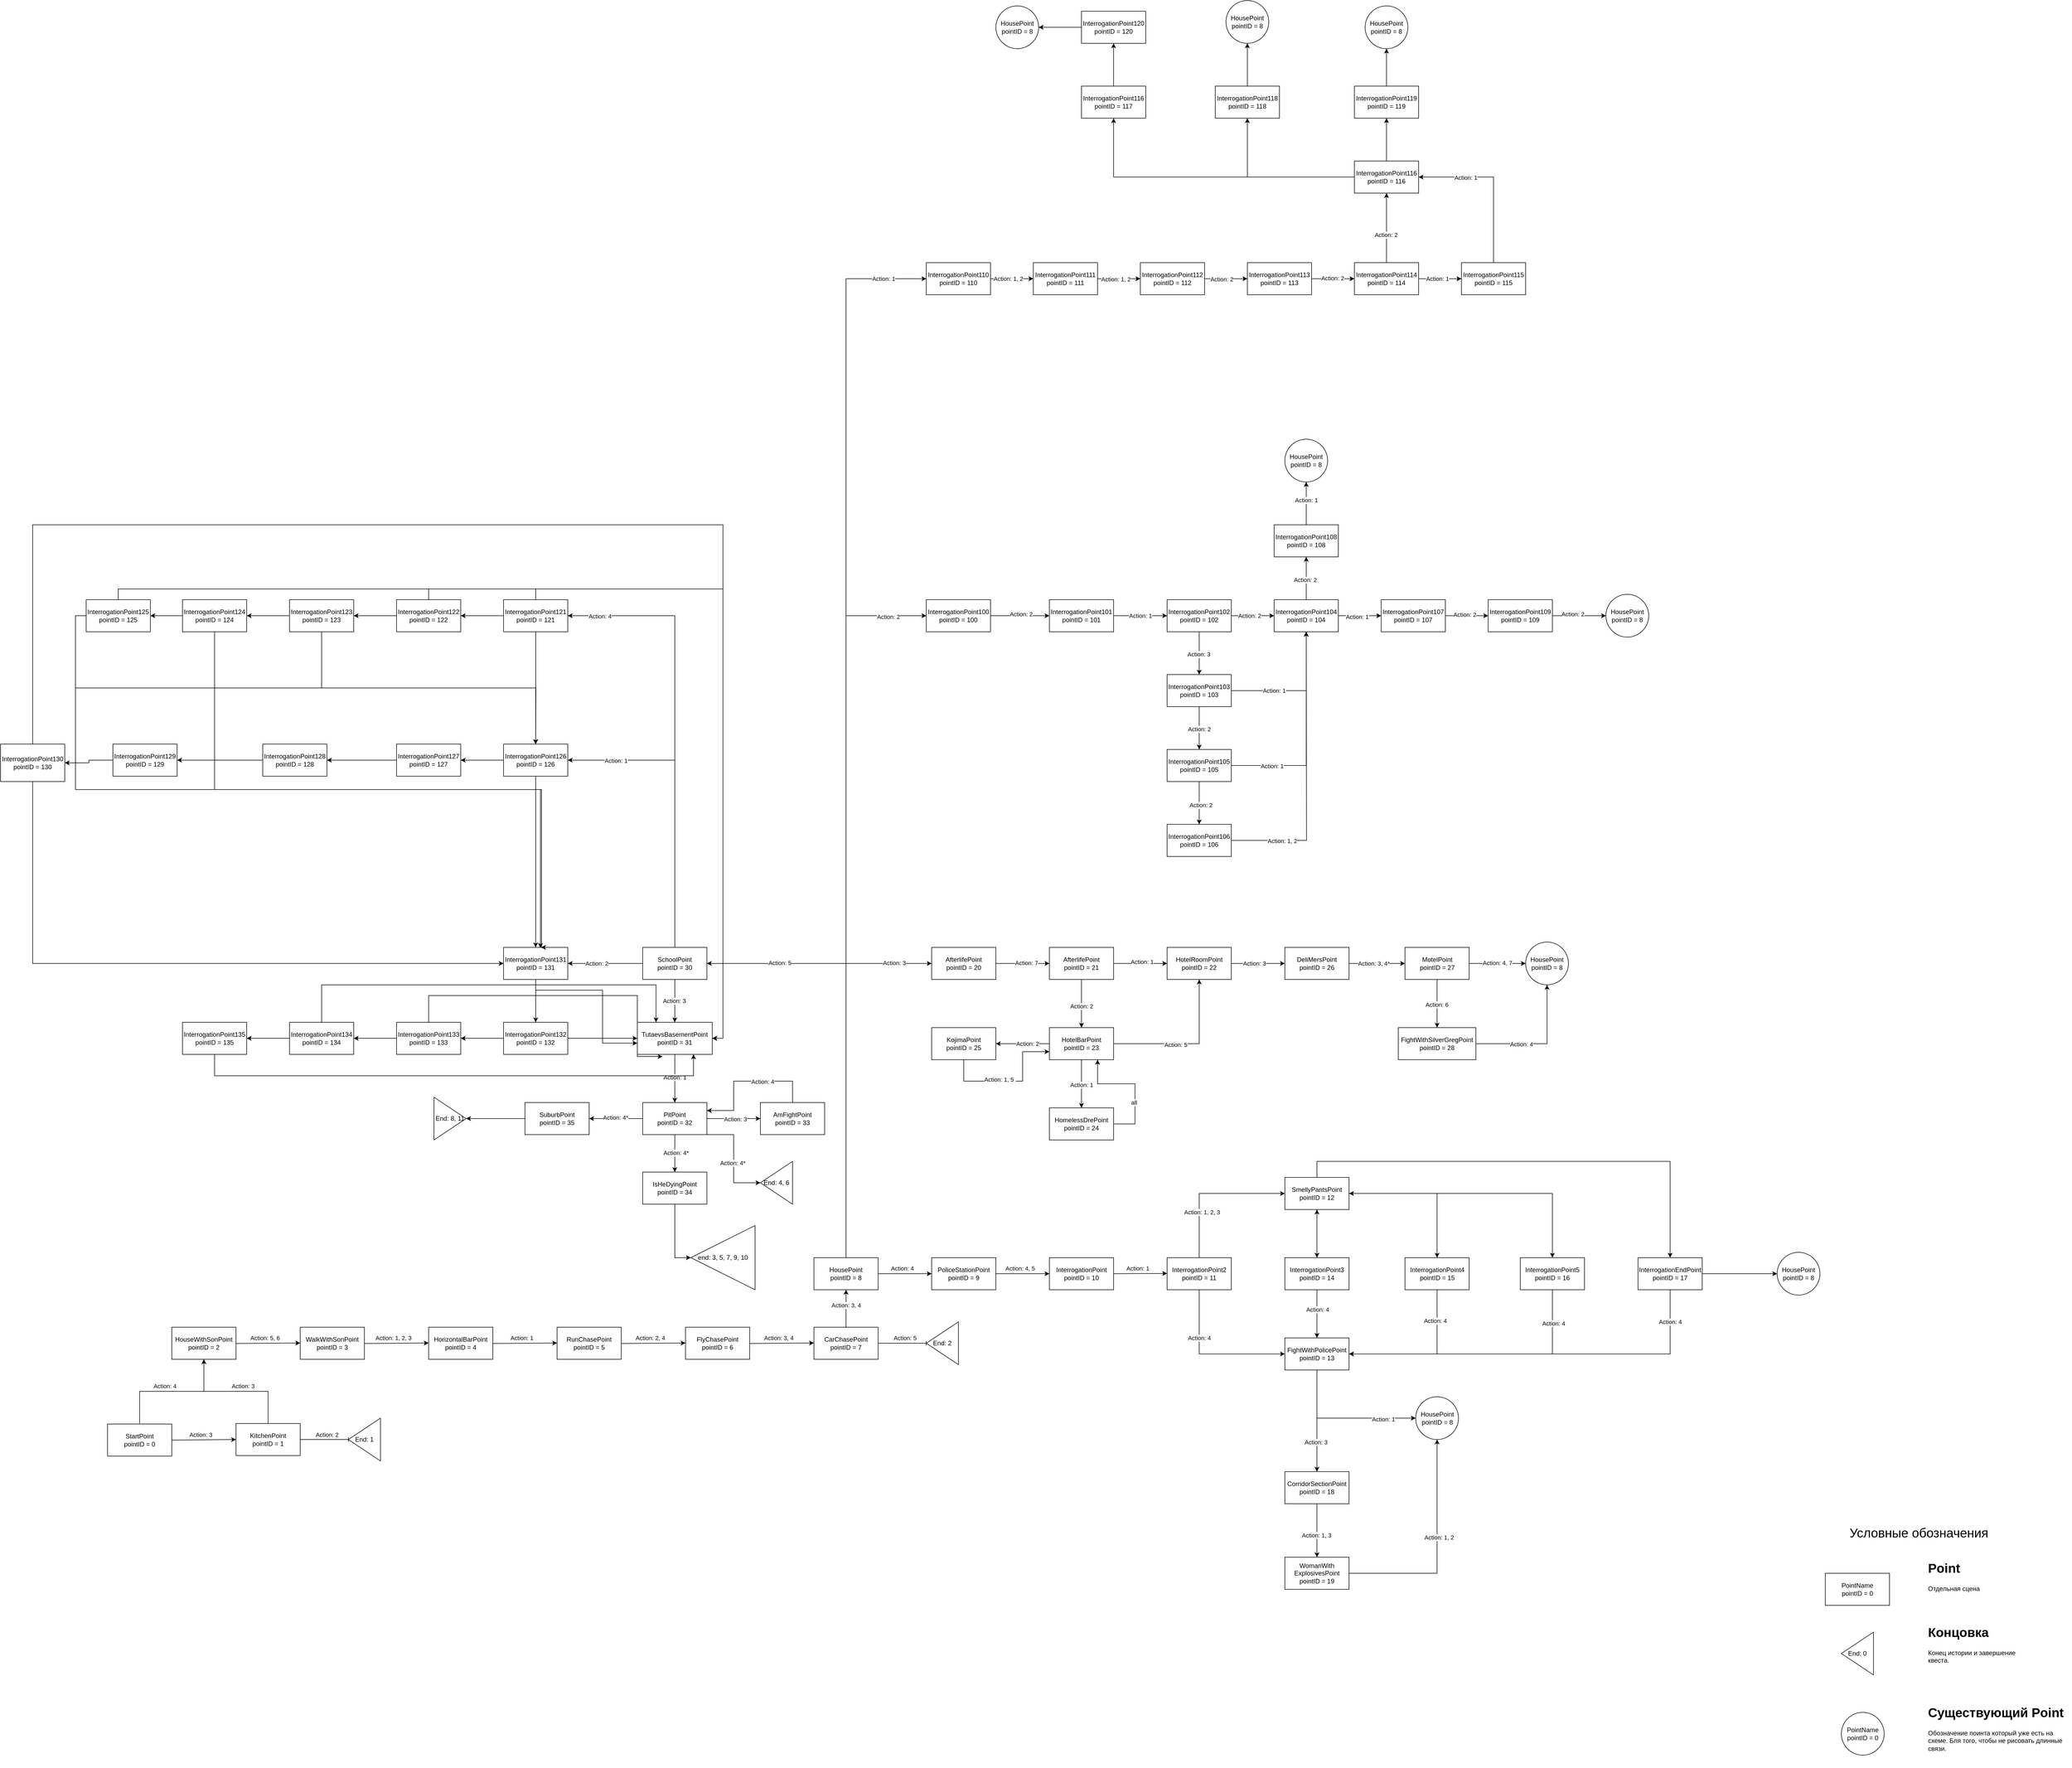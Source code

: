 <mxfile version="26.2.13">
  <diagram name="Страница — 1" id="p0ShyGb3pzNmKUtaO22K">
    <mxGraphModel dx="2068" dy="4618" grid="1" gridSize="10" guides="1" tooltips="1" connect="1" arrows="1" fold="1" page="1" pageScale="1" pageWidth="827" pageHeight="1169" math="0" shadow="0">
      <root>
        <mxCell id="0" />
        <mxCell id="1" parent="0" />
        <mxCell id="xmiPxxT9Rw788ktnEDXX-1" value="StartPoint&lt;div&gt;pointID = 0&lt;/div&gt;" style="rounded=0;whiteSpace=wrap;html=1;" parent="1" vertex="1">
          <mxGeometry x="350" y="251" width="120" height="60" as="geometry" />
        </mxCell>
        <mxCell id="QpHeZw29KCYezpNPyF4--2" style="edgeStyle=orthogonalEdgeStyle;rounded=0;orthogonalLoop=1;jettySize=auto;html=1;exitX=1;exitY=0.5;exitDx=0;exitDy=0;endArrow=baseDash;endFill=0;" parent="1" source="xmiPxxT9Rw788ktnEDXX-2" edge="1">
          <mxGeometry relative="1" as="geometry">
            <mxPoint x="800" y="280" as="targetPoint" />
          </mxGeometry>
        </mxCell>
        <mxCell id="QpHeZw29KCYezpNPyF4--5" value="Action: 2" style="edgeLabel;html=1;align=center;verticalAlign=middle;resizable=0;points=[];" parent="QpHeZw29KCYezpNPyF4--2" vertex="1" connectable="0">
          <mxGeometry x="0.111" y="2" relative="1" as="geometry">
            <mxPoint y="-8" as="offset" />
          </mxGeometry>
        </mxCell>
        <mxCell id="xmiPxxT9Rw788ktnEDXX-2" value="&lt;div&gt;KitchenPoint&lt;/div&gt;&lt;div&gt;pointID = 1&lt;/div&gt;" style="rounded=0;whiteSpace=wrap;html=1;" parent="1" vertex="1">
          <mxGeometry x="590" y="250" width="120" height="60" as="geometry" />
        </mxCell>
        <mxCell id="xmiPxxT9Rw788ktnEDXX-3" value="" style="endArrow=classic;html=1;rounded=0;exitX=1;exitY=0.5;exitDx=0;exitDy=0;entryX=0;entryY=0.5;entryDx=0;entryDy=0;" parent="1" source="xmiPxxT9Rw788ktnEDXX-1" target="xmiPxxT9Rw788ktnEDXX-2" edge="1">
          <mxGeometry width="50" height="50" relative="1" as="geometry">
            <mxPoint x="390" y="360" as="sourcePoint" />
            <mxPoint x="440" y="310" as="targetPoint" />
          </mxGeometry>
        </mxCell>
        <mxCell id="xmiPxxT9Rw788ktnEDXX-4" value="Action:&amp;nbsp;3" style="edgeLabel;html=1;align=center;verticalAlign=middle;resizable=0;points=[];" parent="xmiPxxT9Rw788ktnEDXX-3" vertex="1" connectable="0">
          <mxGeometry x="-0.109" relative="1" as="geometry">
            <mxPoint y="-10" as="offset" />
          </mxGeometry>
        </mxCell>
        <mxCell id="QpHeZw29KCYezpNPyF4--6" value="End: 1" style="triangle;whiteSpace=wrap;html=1;direction=west;" parent="1" vertex="1">
          <mxGeometry x="800" y="240" width="60" height="80" as="geometry" />
        </mxCell>
        <mxCell id="FefC8wVvbT32vBzwHGbJ-1" value="HouseWithSonPoint&lt;div&gt;pointID = 2&lt;/div&gt;" style="rounded=0;whiteSpace=wrap;html=1;" parent="1" vertex="1">
          <mxGeometry x="470" y="70" width="120" height="60" as="geometry" />
        </mxCell>
        <mxCell id="FefC8wVvbT32vBzwHGbJ-2" value="" style="endArrow=classic;html=1;rounded=0;entryX=0.5;entryY=1;entryDx=0;entryDy=0;edgeStyle=orthogonalEdgeStyle;" parent="1" target="FefC8wVvbT32vBzwHGbJ-1" edge="1">
          <mxGeometry width="50" height="50" relative="1" as="geometry">
            <mxPoint x="410" y="250" as="sourcePoint" />
            <mxPoint x="600" y="290" as="targetPoint" />
            <Array as="points">
              <mxPoint x="410" y="190" />
              <mxPoint x="530" y="190" />
            </Array>
          </mxGeometry>
        </mxCell>
        <mxCell id="FefC8wVvbT32vBzwHGbJ-3" value="Action: 4" style="edgeLabel;html=1;align=center;verticalAlign=middle;resizable=0;points=[];" parent="FefC8wVvbT32vBzwHGbJ-2" vertex="1" connectable="0">
          <mxGeometry x="-0.109" relative="1" as="geometry">
            <mxPoint y="-10" as="offset" />
          </mxGeometry>
        </mxCell>
        <mxCell id="FefC8wVvbT32vBzwHGbJ-4" value="" style="endArrow=classic;html=1;rounded=0;edgeStyle=orthogonalEdgeStyle;exitX=0.5;exitY=0;exitDx=0;exitDy=0;" parent="1" source="xmiPxxT9Rw788ktnEDXX-2" edge="1">
          <mxGeometry width="50" height="50" relative="1" as="geometry">
            <mxPoint x="420" y="260" as="sourcePoint" />
            <mxPoint x="530" y="130" as="targetPoint" />
            <Array as="points">
              <mxPoint x="650" y="190" />
              <mxPoint x="530" y="190" />
            </Array>
          </mxGeometry>
        </mxCell>
        <mxCell id="FefC8wVvbT32vBzwHGbJ-5" value="Action:&amp;nbsp;3" style="edgeLabel;html=1;align=center;verticalAlign=middle;resizable=0;points=[];" parent="FefC8wVvbT32vBzwHGbJ-4" vertex="1" connectable="0">
          <mxGeometry x="-0.109" relative="1" as="geometry">
            <mxPoint y="-10" as="offset" />
          </mxGeometry>
        </mxCell>
        <mxCell id="FefC8wVvbT32vBzwHGbJ-7" value="" style="endArrow=classic;html=1;rounded=0;exitX=1;exitY=0.5;exitDx=0;exitDy=0;entryX=0;entryY=0.5;entryDx=0;entryDy=0;" parent="1" edge="1">
          <mxGeometry width="50" height="50" relative="1" as="geometry">
            <mxPoint x="590" y="100.5" as="sourcePoint" />
            <mxPoint x="710" y="99.5" as="targetPoint" />
          </mxGeometry>
        </mxCell>
        <mxCell id="FefC8wVvbT32vBzwHGbJ-8" value="Action: 5, 6" style="edgeLabel;html=1;align=center;verticalAlign=middle;resizable=0;points=[];" parent="FefC8wVvbT32vBzwHGbJ-7" vertex="1" connectable="0">
          <mxGeometry x="-0.109" relative="1" as="geometry">
            <mxPoint y="-10" as="offset" />
          </mxGeometry>
        </mxCell>
        <mxCell id="FefC8wVvbT32vBzwHGbJ-9" value="&lt;div&gt;Walk&lt;span style=&quot;background-color: transparent; color: light-dark(rgb(0, 0, 0), rgb(255, 255, 255));&quot;&gt;WithSonPoint&lt;/span&gt;&lt;/div&gt;&lt;div&gt;pointID = 3&lt;/div&gt;" style="rounded=0;whiteSpace=wrap;html=1;" parent="1" vertex="1">
          <mxGeometry x="710" y="70" width="120" height="60" as="geometry" />
        </mxCell>
        <mxCell id="0cbosNzy5yZj6OdelhLF-1" value="&lt;div&gt;HorizontalBarPoint&lt;/div&gt;&lt;div&gt;pointID = 4&lt;/div&gt;" style="rounded=0;whiteSpace=wrap;html=1;" parent="1" vertex="1">
          <mxGeometry x="950" y="70" width="120" height="60" as="geometry" />
        </mxCell>
        <mxCell id="0cbosNzy5yZj6OdelhLF-2" value="" style="endArrow=classic;html=1;rounded=0;exitX=1;exitY=0.5;exitDx=0;exitDy=0;entryX=0;entryY=0.5;entryDx=0;entryDy=0;" parent="1" edge="1">
          <mxGeometry width="50" height="50" relative="1" as="geometry">
            <mxPoint x="830" y="100.5" as="sourcePoint" />
            <mxPoint x="950" y="99.5" as="targetPoint" />
          </mxGeometry>
        </mxCell>
        <mxCell id="0cbosNzy5yZj6OdelhLF-3" value="Action: 1, 2, 3" style="edgeLabel;html=1;align=center;verticalAlign=middle;resizable=0;points=[];" parent="0cbosNzy5yZj6OdelhLF-2" vertex="1" connectable="0">
          <mxGeometry x="-0.109" relative="1" as="geometry">
            <mxPoint y="-10" as="offset" />
          </mxGeometry>
        </mxCell>
        <mxCell id="0cbosNzy5yZj6OdelhLF-4" value="&lt;div&gt;RunChasePoint&lt;/div&gt;&lt;div&gt;pointID = 5&lt;/div&gt;" style="rounded=0;whiteSpace=wrap;html=1;" parent="1" vertex="1">
          <mxGeometry x="1190" y="70" width="120" height="60" as="geometry" />
        </mxCell>
        <mxCell id="0cbosNzy5yZj6OdelhLF-5" value="" style="endArrow=classic;html=1;rounded=0;exitX=1;exitY=0.5;exitDx=0;exitDy=0;entryX=0;entryY=0.5;entryDx=0;entryDy=0;" parent="1" edge="1">
          <mxGeometry width="50" height="50" relative="1" as="geometry">
            <mxPoint x="1070" y="100.5" as="sourcePoint" />
            <mxPoint x="1190" y="99.5" as="targetPoint" />
          </mxGeometry>
        </mxCell>
        <mxCell id="0cbosNzy5yZj6OdelhLF-6" value="Action: 1" style="edgeLabel;html=1;align=center;verticalAlign=middle;resizable=0;points=[];" parent="0cbosNzy5yZj6OdelhLF-5" vertex="1" connectable="0">
          <mxGeometry x="-0.109" relative="1" as="geometry">
            <mxPoint y="-10" as="offset" />
          </mxGeometry>
        </mxCell>
        <mxCell id="0cbosNzy5yZj6OdelhLF-7" value="&lt;div&gt;FlyChasePoint&lt;/div&gt;&lt;div&gt;pointID = 6&lt;/div&gt;" style="rounded=0;whiteSpace=wrap;html=1;" parent="1" vertex="1">
          <mxGeometry x="1430" y="70" width="120" height="60" as="geometry" />
        </mxCell>
        <mxCell id="0cbosNzy5yZj6OdelhLF-8" value="" style="endArrow=classic;html=1;rounded=0;exitX=1;exitY=0.5;exitDx=0;exitDy=0;entryX=0;entryY=0.5;entryDx=0;entryDy=0;" parent="1" edge="1">
          <mxGeometry width="50" height="50" relative="1" as="geometry">
            <mxPoint x="1310" y="100.5" as="sourcePoint" />
            <mxPoint x="1430" y="99.5" as="targetPoint" />
          </mxGeometry>
        </mxCell>
        <mxCell id="0cbosNzy5yZj6OdelhLF-9" value="Action: 2, 4" style="edgeLabel;html=1;align=center;verticalAlign=middle;resizable=0;points=[];" parent="0cbosNzy5yZj6OdelhLF-8" vertex="1" connectable="0">
          <mxGeometry x="-0.109" relative="1" as="geometry">
            <mxPoint y="-10" as="offset" />
          </mxGeometry>
        </mxCell>
        <mxCell id="0cbosNzy5yZj6OdelhLF-10" value="&lt;div&gt;CarChasePoint&lt;/div&gt;&lt;div&gt;pointID = 7&lt;/div&gt;" style="rounded=0;whiteSpace=wrap;html=1;" parent="1" vertex="1">
          <mxGeometry x="1670" y="70" width="120" height="60" as="geometry" />
        </mxCell>
        <mxCell id="0cbosNzy5yZj6OdelhLF-11" value="" style="endArrow=classic;html=1;rounded=0;exitX=1;exitY=0.5;exitDx=0;exitDy=0;entryX=0;entryY=0.5;entryDx=0;entryDy=0;" parent="1" edge="1">
          <mxGeometry width="50" height="50" relative="1" as="geometry">
            <mxPoint x="1550" y="100.5" as="sourcePoint" />
            <mxPoint x="1670" y="99.5" as="targetPoint" />
          </mxGeometry>
        </mxCell>
        <mxCell id="0cbosNzy5yZj6OdelhLF-12" value="Action: 3, 4" style="edgeLabel;html=1;align=center;verticalAlign=middle;resizable=0;points=[];" parent="0cbosNzy5yZj6OdelhLF-11" vertex="1" connectable="0">
          <mxGeometry x="-0.109" relative="1" as="geometry">
            <mxPoint y="-10" as="offset" />
          </mxGeometry>
        </mxCell>
        <mxCell id="0cbosNzy5yZj6OdelhLF-13" style="edgeStyle=orthogonalEdgeStyle;rounded=0;orthogonalLoop=1;jettySize=auto;html=1;exitX=1;exitY=0.5;exitDx=0;exitDy=0;endArrow=baseDash;endFill=0;" parent="1" edge="1">
          <mxGeometry relative="1" as="geometry">
            <mxPoint x="1880" y="100" as="targetPoint" />
            <mxPoint x="1790" y="100" as="sourcePoint" />
          </mxGeometry>
        </mxCell>
        <mxCell id="0cbosNzy5yZj6OdelhLF-14" value="Action: 5" style="edgeLabel;html=1;align=center;verticalAlign=middle;resizable=0;points=[];" parent="0cbosNzy5yZj6OdelhLF-13" vertex="1" connectable="0">
          <mxGeometry x="0.111" y="2" relative="1" as="geometry">
            <mxPoint y="-8" as="offset" />
          </mxGeometry>
        </mxCell>
        <mxCell id="0cbosNzy5yZj6OdelhLF-15" value="End: 2" style="triangle;whiteSpace=wrap;html=1;direction=west;" parent="1" vertex="1">
          <mxGeometry x="1880" y="60" width="60" height="80" as="geometry" />
        </mxCell>
        <mxCell id="O4mIAlOWeulZMggRuGy--43" style="edgeStyle=orthogonalEdgeStyle;rounded=0;orthogonalLoop=1;jettySize=auto;html=1;exitX=0.5;exitY=0;exitDx=0;exitDy=0;entryX=0;entryY=0.5;entryDx=0;entryDy=0;" parent="1" source="0cbosNzy5yZj6OdelhLF-16" target="O4mIAlOWeulZMggRuGy--42" edge="1">
          <mxGeometry relative="1" as="geometry" />
        </mxCell>
        <mxCell id="O4mIAlOWeulZMggRuGy--81" value="Action: 3" style="edgeLabel;html=1;align=center;verticalAlign=middle;resizable=0;points=[];" parent="O4mIAlOWeulZMggRuGy--43" vertex="1" connectable="0">
          <mxGeometry x="0.801" y="1" relative="1" as="geometry">
            <mxPoint as="offset" />
          </mxGeometry>
        </mxCell>
        <mxCell id="O4mIAlOWeulZMggRuGy--83" style="edgeStyle=orthogonalEdgeStyle;rounded=0;orthogonalLoop=1;jettySize=auto;html=1;exitX=0.5;exitY=0;exitDx=0;exitDy=0;entryX=1;entryY=0.5;entryDx=0;entryDy=0;" parent="1" source="0cbosNzy5yZj6OdelhLF-16" target="O4mIAlOWeulZMggRuGy--82" edge="1">
          <mxGeometry relative="1" as="geometry" />
        </mxCell>
        <mxCell id="O4mIAlOWeulZMggRuGy--84" value="Action: 5" style="edgeLabel;html=1;align=center;verticalAlign=middle;resizable=0;points=[];" parent="O4mIAlOWeulZMggRuGy--83" vertex="1" connectable="0">
          <mxGeometry x="0.666" y="-1" relative="1" as="geometry">
            <mxPoint as="offset" />
          </mxGeometry>
        </mxCell>
        <mxCell id="O4mIAlOWeulZMggRuGy--121" style="edgeStyle=orthogonalEdgeStyle;rounded=0;orthogonalLoop=1;jettySize=auto;html=1;exitX=0.5;exitY=0;exitDx=0;exitDy=0;entryX=0;entryY=0.5;entryDx=0;entryDy=0;" parent="1" source="0cbosNzy5yZj6OdelhLF-16" target="O4mIAlOWeulZMggRuGy--120" edge="1">
          <mxGeometry relative="1" as="geometry" />
        </mxCell>
        <mxCell id="O4mIAlOWeulZMggRuGy--122" value="Action: 1" style="edgeLabel;html=1;align=center;verticalAlign=middle;resizable=0;points=[];" parent="O4mIAlOWeulZMggRuGy--121" vertex="1" connectable="0">
          <mxGeometry x="0.858" y="6" relative="1" as="geometry">
            <mxPoint x="60" y="6" as="offset" />
          </mxGeometry>
        </mxCell>
        <mxCell id="O4mIAlOWeulZMggRuGy--124" style="edgeStyle=orthogonalEdgeStyle;rounded=0;orthogonalLoop=1;jettySize=auto;html=1;exitX=0.5;exitY=0;exitDx=0;exitDy=0;entryX=0;entryY=0.5;entryDx=0;entryDy=0;" parent="1" source="0cbosNzy5yZj6OdelhLF-16" target="O4mIAlOWeulZMggRuGy--123" edge="1">
          <mxGeometry relative="1" as="geometry" />
        </mxCell>
        <mxCell id="O4mIAlOWeulZMggRuGy--125" value="Action: 2" style="edgeLabel;html=1;align=center;verticalAlign=middle;resizable=0;points=[];" parent="O4mIAlOWeulZMggRuGy--124" vertex="1" connectable="0">
          <mxGeometry x="0.895" y="-2" relative="1" as="geometry">
            <mxPoint as="offset" />
          </mxGeometry>
        </mxCell>
        <mxCell id="0cbosNzy5yZj6OdelhLF-16" value="&lt;div&gt;HousePoint&lt;/div&gt;&lt;div&gt;pointID = 8&lt;/div&gt;" style="rounded=0;whiteSpace=wrap;html=1;" parent="1" vertex="1">
          <mxGeometry x="1670" y="-60" width="120" height="60" as="geometry" />
        </mxCell>
        <mxCell id="0cbosNzy5yZj6OdelhLF-17" value="" style="endArrow=classic;html=1;rounded=0;exitX=0.5;exitY=0;exitDx=0;exitDy=0;entryX=0.5;entryY=1;entryDx=0;entryDy=0;" parent="1" source="0cbosNzy5yZj6OdelhLF-10" target="0cbosNzy5yZj6OdelhLF-16" edge="1">
          <mxGeometry width="50" height="50" relative="1" as="geometry">
            <mxPoint x="1560" y="110.5" as="sourcePoint" />
            <mxPoint x="1680" y="109.5" as="targetPoint" />
          </mxGeometry>
        </mxCell>
        <mxCell id="0cbosNzy5yZj6OdelhLF-18" value="Action: 3, 4" style="edgeLabel;html=1;align=center;verticalAlign=middle;resizable=0;points=[];" parent="0cbosNzy5yZj6OdelhLF-17" vertex="1" connectable="0">
          <mxGeometry x="-0.109" relative="1" as="geometry">
            <mxPoint y="-10" as="offset" />
          </mxGeometry>
        </mxCell>
        <mxCell id="NQ0URJB9vC48iIyCKsFT-1" value="&lt;div&gt;PoliceStationPoint&lt;/div&gt;&lt;div&gt;pointID = 9&lt;/div&gt;" style="rounded=0;whiteSpace=wrap;html=1;" parent="1" vertex="1">
          <mxGeometry x="1890" y="-60" width="120" height="60" as="geometry" />
        </mxCell>
        <mxCell id="NQ0URJB9vC48iIyCKsFT-2" value="" style="endArrow=classic;html=1;rounded=0;exitX=1;exitY=0.5;exitDx=0;exitDy=0;entryX=0;entryY=0.5;entryDx=0;entryDy=0;" parent="1" source="0cbosNzy5yZj6OdelhLF-16" target="NQ0URJB9vC48iIyCKsFT-1" edge="1">
          <mxGeometry width="50" height="50" relative="1" as="geometry">
            <mxPoint x="1740" y="80" as="sourcePoint" />
            <mxPoint x="1740" y="10" as="targetPoint" />
          </mxGeometry>
        </mxCell>
        <mxCell id="NQ0URJB9vC48iIyCKsFT-3" value="Action: 4" style="edgeLabel;html=1;align=center;verticalAlign=middle;resizable=0;points=[];" parent="NQ0URJB9vC48iIyCKsFT-2" vertex="1" connectable="0">
          <mxGeometry x="-0.109" relative="1" as="geometry">
            <mxPoint y="-10" as="offset" />
          </mxGeometry>
        </mxCell>
        <mxCell id="NQ0URJB9vC48iIyCKsFT-5" value="&lt;div&gt;InterrogationPoint&lt;/div&gt;&lt;div&gt;pointID = 10&lt;/div&gt;" style="rounded=0;whiteSpace=wrap;html=1;" parent="1" vertex="1">
          <mxGeometry x="2110" y="-60" width="120" height="60" as="geometry" />
        </mxCell>
        <mxCell id="NQ0URJB9vC48iIyCKsFT-6" value="" style="endArrow=classic;html=1;rounded=0;exitX=1;exitY=0.5;exitDx=0;exitDy=0;entryX=0;entryY=0.5;entryDx=0;entryDy=0;" parent="1" source="NQ0URJB9vC48iIyCKsFT-1" target="NQ0URJB9vC48iIyCKsFT-5" edge="1">
          <mxGeometry width="50" height="50" relative="1" as="geometry">
            <mxPoint x="1800" y="-20" as="sourcePoint" />
            <mxPoint x="1900" y="-20" as="targetPoint" />
          </mxGeometry>
        </mxCell>
        <mxCell id="NQ0URJB9vC48iIyCKsFT-7" value="Action: 4, 5" style="edgeLabel;html=1;align=center;verticalAlign=middle;resizable=0;points=[];" parent="NQ0URJB9vC48iIyCKsFT-6" vertex="1" connectable="0">
          <mxGeometry x="-0.109" relative="1" as="geometry">
            <mxPoint y="-10" as="offset" />
          </mxGeometry>
        </mxCell>
        <mxCell id="itiCUzb75vecK923FIEJ-9" style="edgeStyle=orthogonalEdgeStyle;rounded=0;orthogonalLoop=1;jettySize=auto;html=1;exitX=0.5;exitY=1;exitDx=0;exitDy=0;entryX=0;entryY=0.5;entryDx=0;entryDy=0;" parent="1" source="itiCUzb75vecK923FIEJ-1" target="itiCUzb75vecK923FIEJ-6" edge="1">
          <mxGeometry relative="1" as="geometry" />
        </mxCell>
        <mxCell id="itiCUzb75vecK923FIEJ-10" value="Action: 4" style="edgeLabel;html=1;align=center;verticalAlign=middle;resizable=0;points=[];" parent="itiCUzb75vecK923FIEJ-9" vertex="1" connectable="0">
          <mxGeometry x="-0.089" relative="1" as="geometry">
            <mxPoint x="-8" y="-30" as="offset" />
          </mxGeometry>
        </mxCell>
        <mxCell id="itiCUzb75vecK923FIEJ-1" value="&lt;div&gt;InterrogationPoint2&lt;/div&gt;&lt;div&gt;pointID = 11&lt;/div&gt;" style="rounded=0;whiteSpace=wrap;html=1;" parent="1" vertex="1">
          <mxGeometry x="2330" y="-60" width="120" height="60" as="geometry" />
        </mxCell>
        <mxCell id="itiCUzb75vecK923FIEJ-2" value="" style="endArrow=classic;html=1;rounded=0;entryX=0;entryY=0.5;entryDx=0;entryDy=0;exitX=1;exitY=0.5;exitDx=0;exitDy=0;" parent="1" source="NQ0URJB9vC48iIyCKsFT-5" edge="1">
          <mxGeometry width="50" height="50" relative="1" as="geometry">
            <mxPoint x="2260" y="-60" as="sourcePoint" />
            <mxPoint x="2330" y="-30.5" as="targetPoint" />
          </mxGeometry>
        </mxCell>
        <mxCell id="itiCUzb75vecK923FIEJ-3" value="Action: 1" style="edgeLabel;html=1;align=center;verticalAlign=middle;resizable=0;points=[];" parent="itiCUzb75vecK923FIEJ-2" vertex="1" connectable="0">
          <mxGeometry x="-0.109" relative="1" as="geometry">
            <mxPoint y="-10" as="offset" />
          </mxGeometry>
        </mxCell>
        <mxCell id="O4mIAlOWeulZMggRuGy--1" style="edgeStyle=orthogonalEdgeStyle;rounded=0;orthogonalLoop=1;jettySize=auto;html=1;exitX=0.5;exitY=1;exitDx=0;exitDy=0;entryX=0.5;entryY=0;entryDx=0;entryDy=0;" parent="1" source="itiCUzb75vecK923FIEJ-4" target="itiCUzb75vecK923FIEJ-11" edge="1">
          <mxGeometry relative="1" as="geometry" />
        </mxCell>
        <mxCell id="O4mIAlOWeulZMggRuGy--7" style="edgeStyle=orthogonalEdgeStyle;rounded=0;orthogonalLoop=1;jettySize=auto;html=1;exitX=1;exitY=0.5;exitDx=0;exitDy=0;entryX=0.5;entryY=0;entryDx=0;entryDy=0;" parent="1" source="itiCUzb75vecK923FIEJ-4" target="O4mIAlOWeulZMggRuGy--5" edge="1">
          <mxGeometry relative="1" as="geometry" />
        </mxCell>
        <mxCell id="O4mIAlOWeulZMggRuGy--16" style="edgeStyle=orthogonalEdgeStyle;rounded=0;orthogonalLoop=1;jettySize=auto;html=1;exitX=0.5;exitY=0;exitDx=0;exitDy=0;entryX=0.5;entryY=0;entryDx=0;entryDy=0;" parent="1" source="itiCUzb75vecK923FIEJ-4" target="O4mIAlOWeulZMggRuGy--15" edge="1">
          <mxGeometry relative="1" as="geometry">
            <Array as="points">
              <mxPoint x="2610" y="-240" />
              <mxPoint x="3270" y="-240" />
            </Array>
          </mxGeometry>
        </mxCell>
        <mxCell id="itiCUzb75vecK923FIEJ-4" value="&lt;div&gt;SmellyPantsPoint&lt;/div&gt;&lt;div&gt;pointID = 12&lt;/div&gt;" style="rounded=0;whiteSpace=wrap;html=1;" parent="1" vertex="1">
          <mxGeometry x="2550" y="-210" width="120" height="60" as="geometry" />
        </mxCell>
        <mxCell id="O4mIAlOWeulZMggRuGy--32" style="edgeStyle=orthogonalEdgeStyle;rounded=0;orthogonalLoop=1;jettySize=auto;html=1;exitX=0.5;exitY=1;exitDx=0;exitDy=0;entryX=0;entryY=0.5;entryDx=0;entryDy=0;" parent="1" source="itiCUzb75vecK923FIEJ-6" target="O4mIAlOWeulZMggRuGy--31" edge="1">
          <mxGeometry relative="1" as="geometry" />
        </mxCell>
        <mxCell id="O4mIAlOWeulZMggRuGy--33" value="Action: 1" style="edgeLabel;html=1;align=center;verticalAlign=middle;resizable=0;points=[];" parent="O4mIAlOWeulZMggRuGy--32" vertex="1" connectable="0">
          <mxGeometry x="0.547" y="-2" relative="1" as="geometry">
            <mxPoint x="1" as="offset" />
          </mxGeometry>
        </mxCell>
        <mxCell id="O4mIAlOWeulZMggRuGy--35" style="edgeStyle=orthogonalEdgeStyle;rounded=0;orthogonalLoop=1;jettySize=auto;html=1;exitX=0.5;exitY=1;exitDx=0;exitDy=0;entryX=0.5;entryY=0;entryDx=0;entryDy=0;" parent="1" source="itiCUzb75vecK923FIEJ-6" target="O4mIAlOWeulZMggRuGy--34" edge="1">
          <mxGeometry relative="1" as="geometry" />
        </mxCell>
        <mxCell id="O4mIAlOWeulZMggRuGy--36" value="Action: 3" style="edgeLabel;html=1;align=center;verticalAlign=middle;resizable=0;points=[];" parent="O4mIAlOWeulZMggRuGy--35" vertex="1" connectable="0">
          <mxGeometry x="0.405" y="-2" relative="1" as="geometry">
            <mxPoint y="1" as="offset" />
          </mxGeometry>
        </mxCell>
        <mxCell id="itiCUzb75vecK923FIEJ-6" value="&lt;div&gt;FightWithPolicePoint&lt;/div&gt;&lt;div&gt;pointID = 13&lt;/div&gt;" style="rounded=0;whiteSpace=wrap;html=1;" parent="1" vertex="1">
          <mxGeometry x="2550" y="90" width="120" height="60" as="geometry" />
        </mxCell>
        <mxCell id="itiCUzb75vecK923FIEJ-7" value="" style="endArrow=classic;html=1;rounded=0;entryX=0;entryY=0.5;entryDx=0;entryDy=0;exitX=0.5;exitY=0;exitDx=0;exitDy=0;edgeStyle=orthogonalEdgeStyle;" parent="1" source="itiCUzb75vecK923FIEJ-1" target="itiCUzb75vecK923FIEJ-4" edge="1">
          <mxGeometry width="50" height="50" relative="1" as="geometry">
            <mxPoint x="2240" y="-20" as="sourcePoint" />
            <mxPoint x="2340" y="-20.5" as="targetPoint" />
          </mxGeometry>
        </mxCell>
        <mxCell id="itiCUzb75vecK923FIEJ-8" value="Action: 1, 2, 3" style="edgeLabel;html=1;align=center;verticalAlign=middle;resizable=0;points=[];" parent="itiCUzb75vecK923FIEJ-7" vertex="1" connectable="0">
          <mxGeometry x="-0.109" relative="1" as="geometry">
            <mxPoint y="35" as="offset" />
          </mxGeometry>
        </mxCell>
        <mxCell id="O4mIAlOWeulZMggRuGy--2" style="edgeStyle=orthogonalEdgeStyle;rounded=0;orthogonalLoop=1;jettySize=auto;html=1;exitX=0.5;exitY=0;exitDx=0;exitDy=0;" parent="1" source="itiCUzb75vecK923FIEJ-11" edge="1">
          <mxGeometry relative="1" as="geometry">
            <mxPoint x="2610" y="-150" as="targetPoint" />
          </mxGeometry>
        </mxCell>
        <mxCell id="O4mIAlOWeulZMggRuGy--3" style="edgeStyle=orthogonalEdgeStyle;rounded=0;orthogonalLoop=1;jettySize=auto;html=1;exitX=0.5;exitY=1;exitDx=0;exitDy=0;entryX=0.5;entryY=0;entryDx=0;entryDy=0;" parent="1" source="itiCUzb75vecK923FIEJ-11" target="itiCUzb75vecK923FIEJ-6" edge="1">
          <mxGeometry relative="1" as="geometry" />
        </mxCell>
        <mxCell id="O4mIAlOWeulZMggRuGy--4" value="Action: 4" style="edgeLabel;html=1;align=center;verticalAlign=middle;resizable=0;points=[];" parent="O4mIAlOWeulZMggRuGy--3" vertex="1" connectable="0">
          <mxGeometry x="-0.178" y="1" relative="1" as="geometry">
            <mxPoint as="offset" />
          </mxGeometry>
        </mxCell>
        <mxCell id="itiCUzb75vecK923FIEJ-11" value="&lt;div&gt;InterrogationPoint3&lt;/div&gt;&lt;div&gt;pointID = 14&lt;/div&gt;" style="rounded=0;whiteSpace=wrap;html=1;" parent="1" vertex="1">
          <mxGeometry x="2550" y="-60" width="120" height="60" as="geometry" />
        </mxCell>
        <mxCell id="O4mIAlOWeulZMggRuGy--6" style="edgeStyle=orthogonalEdgeStyle;rounded=0;orthogonalLoop=1;jettySize=auto;html=1;exitX=0.5;exitY=0;exitDx=0;exitDy=0;entryX=1;entryY=0.5;entryDx=0;entryDy=0;" parent="1" source="O4mIAlOWeulZMggRuGy--5" target="itiCUzb75vecK923FIEJ-4" edge="1">
          <mxGeometry relative="1" as="geometry" />
        </mxCell>
        <mxCell id="O4mIAlOWeulZMggRuGy--8" style="edgeStyle=orthogonalEdgeStyle;rounded=0;orthogonalLoop=1;jettySize=auto;html=1;exitX=0.5;exitY=1;exitDx=0;exitDy=0;entryX=1;entryY=0.5;entryDx=0;entryDy=0;" parent="1" source="O4mIAlOWeulZMggRuGy--5" target="itiCUzb75vecK923FIEJ-6" edge="1">
          <mxGeometry relative="1" as="geometry" />
        </mxCell>
        <mxCell id="O4mIAlOWeulZMggRuGy--9" value="&lt;span style=&quot;color: rgba(0, 0, 0, 0); font-family: monospace; font-size: 0px; text-align: start; background-color: rgb(27, 29, 30);&quot;&gt;%3CmxGraphModel%3E%3Croot%3E%3CmxCell%20id%3D%220%22%2F%3E%3CmxCell%20id%3D%221%22%20parent%3D%220%22%2F%3E%3CmxCell%20id%3D%222%22%20value%3D%22%26lt%3Bdiv%26gt%3BInterrogationPoint3%26lt%3B%2Fdiv%26gt%3B%26lt%3Bdiv%26gt%3BpointID%20%3D%2014%26lt%3B%2Fdiv%26gt%3B%22%20style%3D%22rounded%3D0%3BwhiteSpace%3Dwrap%3Bhtml%3D1%3B%22%20vertex%3D%221%22%20parent%3D%221%22%3E%3CmxGeometry%20x%3D%222550%22%20y%3D%22-60%22%20width%3D%22120%22%20height%3D%2260%22%20as%3D%22geometry%22%2F%3E%3C%2FmxCell%3E%3C%2Froot%3E%3C%2FmxGraphModel%3&lt;/span&gt;" style="edgeLabel;html=1;align=center;verticalAlign=middle;resizable=0;points=[];" parent="O4mIAlOWeulZMggRuGy--8" vertex="1" connectable="0">
          <mxGeometry x="-0.641" relative="1" as="geometry">
            <mxPoint as="offset" />
          </mxGeometry>
        </mxCell>
        <mxCell id="O4mIAlOWeulZMggRuGy--10" value="Action: 4" style="edgeLabel;html=1;align=center;verticalAlign=middle;resizable=0;points=[];" parent="O4mIAlOWeulZMggRuGy--8" vertex="1" connectable="0">
          <mxGeometry x="-0.592" y="-4" relative="1" as="geometry">
            <mxPoint as="offset" />
          </mxGeometry>
        </mxCell>
        <mxCell id="O4mIAlOWeulZMggRuGy--5" value="&lt;div&gt;InterrogationPoint4&lt;/div&gt;&lt;div&gt;pointID = 15&lt;/div&gt;" style="rounded=0;whiteSpace=wrap;html=1;" parent="1" vertex="1">
          <mxGeometry x="2774.5" y="-60" width="120" height="60" as="geometry" />
        </mxCell>
        <mxCell id="O4mIAlOWeulZMggRuGy--13" style="edgeStyle=orthogonalEdgeStyle;rounded=0;orthogonalLoop=1;jettySize=auto;html=1;exitX=0.5;exitY=1;exitDx=0;exitDy=0;entryX=1;entryY=0.5;entryDx=0;entryDy=0;" parent="1" source="O4mIAlOWeulZMggRuGy--11" target="itiCUzb75vecK923FIEJ-6" edge="1">
          <mxGeometry relative="1" as="geometry" />
        </mxCell>
        <mxCell id="O4mIAlOWeulZMggRuGy--14" value="Action: 4" style="edgeLabel;html=1;align=center;verticalAlign=middle;resizable=0;points=[];" parent="O4mIAlOWeulZMggRuGy--13" vertex="1" connectable="0">
          <mxGeometry x="-0.748" y="2" relative="1" as="geometry">
            <mxPoint as="offset" />
          </mxGeometry>
        </mxCell>
        <mxCell id="O4mIAlOWeulZMggRuGy--11" value="&lt;div&gt;InterrogationPoint5&lt;/div&gt;&lt;div&gt;pointID = 16&lt;/div&gt;" style="rounded=0;whiteSpace=wrap;html=1;" parent="1" vertex="1">
          <mxGeometry x="2990" y="-60" width="120" height="60" as="geometry" />
        </mxCell>
        <mxCell id="O4mIAlOWeulZMggRuGy--12" style="edgeStyle=orthogonalEdgeStyle;rounded=0;orthogonalLoop=1;jettySize=auto;html=1;exitX=1;exitY=0.5;exitDx=0;exitDy=0;entryX=0.5;entryY=0;entryDx=0;entryDy=0;" parent="1" source="itiCUzb75vecK923FIEJ-4" target="O4mIAlOWeulZMggRuGy--11" edge="1">
          <mxGeometry relative="1" as="geometry" />
        </mxCell>
        <mxCell id="O4mIAlOWeulZMggRuGy--17" style="edgeStyle=orthogonalEdgeStyle;rounded=0;orthogonalLoop=1;jettySize=auto;html=1;exitX=0.5;exitY=1;exitDx=0;exitDy=0;entryX=1;entryY=0.5;entryDx=0;entryDy=0;" parent="1" source="O4mIAlOWeulZMggRuGy--15" target="itiCUzb75vecK923FIEJ-6" edge="1">
          <mxGeometry relative="1" as="geometry" />
        </mxCell>
        <mxCell id="O4mIAlOWeulZMggRuGy--18" value="Action: 4" style="edgeLabel;html=1;align=center;verticalAlign=middle;resizable=0;points=[];" parent="O4mIAlOWeulZMggRuGy--17" vertex="1" connectable="0">
          <mxGeometry x="-0.869" y="1" relative="1" as="geometry">
            <mxPoint x="-1" y="13" as="offset" />
          </mxGeometry>
        </mxCell>
        <mxCell id="O4mIAlOWeulZMggRuGy--19" style="edgeStyle=orthogonalEdgeStyle;rounded=0;orthogonalLoop=1;jettySize=auto;html=1;exitX=1;exitY=0.5;exitDx=0;exitDy=0;entryX=0;entryY=0.5;entryDx=0;entryDy=0;" parent="1" source="O4mIAlOWeulZMggRuGy--15" target="O4mIAlOWeulZMggRuGy--21" edge="1">
          <mxGeometry relative="1" as="geometry">
            <mxPoint x="3420" y="-40" as="targetPoint" />
          </mxGeometry>
        </mxCell>
        <mxCell id="O4mIAlOWeulZMggRuGy--15" value="&lt;div&gt;InterrogationEndPoint&lt;/div&gt;&lt;div&gt;pointID = 17&lt;/div&gt;" style="rounded=0;whiteSpace=wrap;html=1;" parent="1" vertex="1">
          <mxGeometry x="3210" y="-60" width="120" height="60" as="geometry" />
        </mxCell>
        <mxCell id="O4mIAlOWeulZMggRuGy--21" value="&lt;div&gt;HousePoint&lt;/div&gt;&lt;div&gt;pointID = 8&lt;/div&gt;" style="ellipse;whiteSpace=wrap;html=1;aspect=fixed;" parent="1" vertex="1">
          <mxGeometry x="3470" y="-70" width="80" height="80" as="geometry" />
        </mxCell>
        <mxCell id="O4mIAlOWeulZMggRuGy--23" value="&lt;font style=&quot;font-size: 24px;&quot;&gt;Условные обозначения&lt;/font&gt;" style="text;html=1;align=center;verticalAlign=middle;whiteSpace=wrap;rounded=0;" parent="1" vertex="1">
          <mxGeometry x="3580" y="440" width="310" height="30" as="geometry" />
        </mxCell>
        <mxCell id="O4mIAlOWeulZMggRuGy--24" value="&lt;div&gt;PointName&lt;/div&gt;&lt;div&gt;pointID = 0&lt;/div&gt;" style="rounded=0;whiteSpace=wrap;html=1;" parent="1" vertex="1">
          <mxGeometry x="3560" y="530" width="120" height="60" as="geometry" />
        </mxCell>
        <mxCell id="O4mIAlOWeulZMggRuGy--25" value="&lt;h1 style=&quot;margin-top: 0px;&quot;&gt;Point&lt;/h1&gt;&lt;p&gt;Отдельная сцена&lt;/p&gt;" style="text;html=1;whiteSpace=wrap;overflow=hidden;rounded=0;" parent="1" vertex="1">
          <mxGeometry x="3750" y="500" width="270" height="120" as="geometry" />
        </mxCell>
        <mxCell id="O4mIAlOWeulZMggRuGy--26" value="End: 0" style="triangle;whiteSpace=wrap;html=1;direction=west;" parent="1" vertex="1">
          <mxGeometry x="3590" y="640" width="60" height="80" as="geometry" />
        </mxCell>
        <mxCell id="O4mIAlOWeulZMggRuGy--27" value="&lt;h1 style=&quot;margin-top: 0px;&quot;&gt;Концовка&lt;/h1&gt;&lt;p&gt;Конец истории и завершение квеста.&lt;/p&gt;" style="text;html=1;whiteSpace=wrap;overflow=hidden;rounded=0;" parent="1" vertex="1">
          <mxGeometry x="3750" y="620" width="180" height="120" as="geometry" />
        </mxCell>
        <mxCell id="O4mIAlOWeulZMggRuGy--29" value="&lt;div&gt;PointName&lt;/div&gt;&lt;div&gt;pointID = 0&lt;/div&gt;" style="ellipse;whiteSpace=wrap;html=1;aspect=fixed;" parent="1" vertex="1">
          <mxGeometry x="3590" y="790" width="80" height="80" as="geometry" />
        </mxCell>
        <mxCell id="O4mIAlOWeulZMggRuGy--30" value="&lt;h1 style=&quot;margin-top: 0px;&quot;&gt;Существующий Point&lt;/h1&gt;&lt;p&gt;Обозначение поинта который уже есть на схеме. Бля того, чтобы не рисовать длинные связи.&lt;/p&gt;" style="text;html=1;whiteSpace=wrap;overflow=hidden;rounded=0;" parent="1" vertex="1">
          <mxGeometry x="3750" y="770" width="270" height="120" as="geometry" />
        </mxCell>
        <mxCell id="O4mIAlOWeulZMggRuGy--31" value="&lt;div&gt;HousePoint&lt;/div&gt;&lt;div&gt;pointID = 8&lt;/div&gt;" style="ellipse;whiteSpace=wrap;html=1;aspect=fixed;" parent="1" vertex="1">
          <mxGeometry x="2794.5" y="200" width="80" height="80" as="geometry" />
        </mxCell>
        <mxCell id="O4mIAlOWeulZMggRuGy--38" style="edgeStyle=orthogonalEdgeStyle;rounded=0;orthogonalLoop=1;jettySize=auto;html=1;exitX=0.5;exitY=1;exitDx=0;exitDy=0;entryX=0.5;entryY=0;entryDx=0;entryDy=0;" parent="1" source="O4mIAlOWeulZMggRuGy--34" target="O4mIAlOWeulZMggRuGy--37" edge="1">
          <mxGeometry relative="1" as="geometry" />
        </mxCell>
        <mxCell id="O4mIAlOWeulZMggRuGy--39" value="Action: 1, 3" style="edgeLabel;html=1;align=center;verticalAlign=middle;resizable=0;points=[];" parent="O4mIAlOWeulZMggRuGy--38" vertex="1" connectable="0">
          <mxGeometry x="0.175" y="-1" relative="1" as="geometry">
            <mxPoint as="offset" />
          </mxGeometry>
        </mxCell>
        <mxCell id="O4mIAlOWeulZMggRuGy--34" value="&lt;div&gt;CorridorSectionPoint&lt;/div&gt;&lt;div&gt;pointID = 18&lt;/div&gt;" style="rounded=0;whiteSpace=wrap;html=1;" parent="1" vertex="1">
          <mxGeometry x="2550" y="340" width="120" height="60" as="geometry" />
        </mxCell>
        <mxCell id="O4mIAlOWeulZMggRuGy--40" style="edgeStyle=orthogonalEdgeStyle;rounded=0;orthogonalLoop=1;jettySize=auto;html=1;exitX=1;exitY=0.5;exitDx=0;exitDy=0;entryX=0.5;entryY=1;entryDx=0;entryDy=0;" parent="1" source="O4mIAlOWeulZMggRuGy--37" target="O4mIAlOWeulZMggRuGy--31" edge="1">
          <mxGeometry relative="1" as="geometry" />
        </mxCell>
        <mxCell id="O4mIAlOWeulZMggRuGy--41" value="Action: 1, 2" style="edgeLabel;html=1;align=center;verticalAlign=middle;resizable=0;points=[];" parent="O4mIAlOWeulZMggRuGy--40" vertex="1" connectable="0">
          <mxGeometry x="0.115" y="-3" relative="1" as="geometry">
            <mxPoint y="-1" as="offset" />
          </mxGeometry>
        </mxCell>
        <mxCell id="O4mIAlOWeulZMggRuGy--37" value="&lt;div&gt;WomanWith&lt;/div&gt;&lt;div&gt;ExplosivesPoint&lt;/div&gt;&lt;div&gt;pointID = 19&lt;/div&gt;" style="rounded=0;whiteSpace=wrap;html=1;" parent="1" vertex="1">
          <mxGeometry x="2550" y="500" width="120" height="60" as="geometry" />
        </mxCell>
        <mxCell id="O4mIAlOWeulZMggRuGy--46" style="edgeStyle=orthogonalEdgeStyle;rounded=0;orthogonalLoop=1;jettySize=auto;html=1;exitX=1;exitY=0.5;exitDx=0;exitDy=0;entryX=0;entryY=0.5;entryDx=0;entryDy=0;" parent="1" source="O4mIAlOWeulZMggRuGy--42" target="O4mIAlOWeulZMggRuGy--45" edge="1">
          <mxGeometry relative="1" as="geometry" />
        </mxCell>
        <mxCell id="O4mIAlOWeulZMggRuGy--47" value="Action: 7" style="edgeLabel;html=1;align=center;verticalAlign=middle;resizable=0;points=[];" parent="O4mIAlOWeulZMggRuGy--46" vertex="1" connectable="0">
          <mxGeometry x="0.139" y="1" relative="1" as="geometry">
            <mxPoint as="offset" />
          </mxGeometry>
        </mxCell>
        <mxCell id="O4mIAlOWeulZMggRuGy--42" value="&lt;div&gt;AfterlifePoint&lt;/div&gt;&lt;div&gt;pointID = 20&lt;/div&gt;" style="rounded=0;whiteSpace=wrap;html=1;" parent="1" vertex="1">
          <mxGeometry x="1890" y="-640" width="120" height="60" as="geometry" />
        </mxCell>
        <mxCell id="O4mIAlOWeulZMggRuGy--49" style="edgeStyle=orthogonalEdgeStyle;rounded=0;orthogonalLoop=1;jettySize=auto;html=1;exitX=1;exitY=0.5;exitDx=0;exitDy=0;entryX=0;entryY=0.5;entryDx=0;entryDy=0;" parent="1" source="O4mIAlOWeulZMggRuGy--45" target="O4mIAlOWeulZMggRuGy--48" edge="1">
          <mxGeometry relative="1" as="geometry" />
        </mxCell>
        <mxCell id="O4mIAlOWeulZMggRuGy--50" value="Action: 1" style="edgeLabel;html=1;align=center;verticalAlign=middle;resizable=0;points=[];" parent="O4mIAlOWeulZMggRuGy--49" vertex="1" connectable="0">
          <mxGeometry x="0.054" y="3" relative="1" as="geometry">
            <mxPoint as="offset" />
          </mxGeometry>
        </mxCell>
        <mxCell id="O4mIAlOWeulZMggRuGy--52" style="edgeStyle=orthogonalEdgeStyle;rounded=0;orthogonalLoop=1;jettySize=auto;html=1;exitX=0.5;exitY=1;exitDx=0;exitDy=0;entryX=0.5;entryY=0;entryDx=0;entryDy=0;" parent="1" source="O4mIAlOWeulZMggRuGy--45" target="O4mIAlOWeulZMggRuGy--51" edge="1">
          <mxGeometry relative="1" as="geometry" />
        </mxCell>
        <mxCell id="O4mIAlOWeulZMggRuGy--53" value="Action: 2" style="edgeLabel;html=1;align=center;verticalAlign=middle;resizable=0;points=[];" parent="O4mIAlOWeulZMggRuGy--52" vertex="1" connectable="0">
          <mxGeometry x="0.097" relative="1" as="geometry">
            <mxPoint as="offset" />
          </mxGeometry>
        </mxCell>
        <mxCell id="O4mIAlOWeulZMggRuGy--45" value="&lt;div&gt;AfterlifePoint&lt;/div&gt;&lt;div&gt;pointID = 21&lt;/div&gt;" style="rounded=0;whiteSpace=wrap;html=1;" parent="1" vertex="1">
          <mxGeometry x="2110" y="-640" width="120" height="60" as="geometry" />
        </mxCell>
        <mxCell id="O4mIAlOWeulZMggRuGy--67" style="edgeStyle=orthogonalEdgeStyle;rounded=0;orthogonalLoop=1;jettySize=auto;html=1;exitX=1;exitY=0.5;exitDx=0;exitDy=0;entryX=0;entryY=0.5;entryDx=0;entryDy=0;" parent="1" source="O4mIAlOWeulZMggRuGy--48" target="O4mIAlOWeulZMggRuGy--66" edge="1">
          <mxGeometry relative="1" as="geometry" />
        </mxCell>
        <mxCell id="O4mIAlOWeulZMggRuGy--68" value="Action: 3" style="edgeLabel;html=1;align=center;verticalAlign=middle;resizable=0;points=[];" parent="O4mIAlOWeulZMggRuGy--67" vertex="1" connectable="0">
          <mxGeometry x="-0.155" relative="1" as="geometry">
            <mxPoint as="offset" />
          </mxGeometry>
        </mxCell>
        <mxCell id="O4mIAlOWeulZMggRuGy--48" value="&lt;div&gt;HotelRoomPoint&lt;/div&gt;&lt;div&gt;pointID = 22&lt;/div&gt;" style="rounded=0;whiteSpace=wrap;html=1;" parent="1" vertex="1">
          <mxGeometry x="2330" y="-640" width="120" height="60" as="geometry" />
        </mxCell>
        <mxCell id="O4mIAlOWeulZMggRuGy--55" style="edgeStyle=orthogonalEdgeStyle;rounded=0;orthogonalLoop=1;jettySize=auto;html=1;exitX=0.5;exitY=1;exitDx=0;exitDy=0;entryX=0.5;entryY=0;entryDx=0;entryDy=0;" parent="1" source="O4mIAlOWeulZMggRuGy--51" target="O4mIAlOWeulZMggRuGy--54" edge="1">
          <mxGeometry relative="1" as="geometry" />
        </mxCell>
        <mxCell id="O4mIAlOWeulZMggRuGy--56" value="Action: 1" style="edgeLabel;html=1;align=center;verticalAlign=middle;resizable=0;points=[];" parent="O4mIAlOWeulZMggRuGy--55" vertex="1" connectable="0">
          <mxGeometry x="0.04" relative="1" as="geometry">
            <mxPoint as="offset" />
          </mxGeometry>
        </mxCell>
        <mxCell id="O4mIAlOWeulZMggRuGy--58" style="edgeStyle=orthogonalEdgeStyle;rounded=0;orthogonalLoop=1;jettySize=auto;html=1;exitX=0;exitY=0.5;exitDx=0;exitDy=0;entryX=1;entryY=0.5;entryDx=0;entryDy=0;" parent="1" source="O4mIAlOWeulZMggRuGy--51" target="O4mIAlOWeulZMggRuGy--57" edge="1">
          <mxGeometry relative="1" as="geometry" />
        </mxCell>
        <mxCell id="O4mIAlOWeulZMggRuGy--59" value="Action: 2" style="edgeLabel;html=1;align=center;verticalAlign=middle;resizable=0;points=[];" parent="O4mIAlOWeulZMggRuGy--58" vertex="1" connectable="0">
          <mxGeometry x="0.193" y="2" relative="1" as="geometry">
            <mxPoint x="18" y="-2" as="offset" />
          </mxGeometry>
        </mxCell>
        <mxCell id="O4mIAlOWeulZMggRuGy--60" style="edgeStyle=orthogonalEdgeStyle;rounded=0;orthogonalLoop=1;jettySize=auto;html=1;exitX=1;exitY=0.5;exitDx=0;exitDy=0;entryX=0.5;entryY=1;entryDx=0;entryDy=0;" parent="1" source="O4mIAlOWeulZMggRuGy--51" target="O4mIAlOWeulZMggRuGy--48" edge="1">
          <mxGeometry relative="1" as="geometry" />
        </mxCell>
        <mxCell id="O4mIAlOWeulZMggRuGy--61" value="Action: 5" style="edgeLabel;html=1;align=center;verticalAlign=middle;resizable=0;points=[];" parent="O4mIAlOWeulZMggRuGy--60" vertex="1" connectable="0">
          <mxGeometry x="-0.175" y="-2" relative="1" as="geometry">
            <mxPoint as="offset" />
          </mxGeometry>
        </mxCell>
        <mxCell id="O4mIAlOWeulZMggRuGy--51" value="&lt;div&gt;HotelBarPoint&lt;/div&gt;&lt;div&gt;pointID = 23&lt;/div&gt;" style="rounded=0;whiteSpace=wrap;html=1;" parent="1" vertex="1">
          <mxGeometry x="2110" y="-490" width="120" height="60" as="geometry" />
        </mxCell>
        <mxCell id="O4mIAlOWeulZMggRuGy--62" style="edgeStyle=orthogonalEdgeStyle;rounded=0;orthogonalLoop=1;jettySize=auto;html=1;exitX=1;exitY=0.5;exitDx=0;exitDy=0;entryX=0.75;entryY=1;entryDx=0;entryDy=0;" parent="1" source="O4mIAlOWeulZMggRuGy--54" target="O4mIAlOWeulZMggRuGy--51" edge="1">
          <mxGeometry relative="1" as="geometry">
            <Array as="points">
              <mxPoint x="2270" y="-310" />
              <mxPoint x="2270" y="-385" />
              <mxPoint x="2200" y="-385" />
            </Array>
          </mxGeometry>
        </mxCell>
        <mxCell id="O4mIAlOWeulZMggRuGy--63" value="all" style="edgeLabel;html=1;align=center;verticalAlign=middle;resizable=0;points=[];" parent="O4mIAlOWeulZMggRuGy--62" vertex="1" connectable="0">
          <mxGeometry x="-0.302" y="2" relative="1" as="geometry">
            <mxPoint as="offset" />
          </mxGeometry>
        </mxCell>
        <mxCell id="O4mIAlOWeulZMggRuGy--54" value="&lt;div&gt;HomelessDrePoint&lt;/div&gt;&lt;div&gt;pointID = 24&lt;/div&gt;" style="rounded=0;whiteSpace=wrap;html=1;" parent="1" vertex="1">
          <mxGeometry x="2110" y="-340" width="120" height="60" as="geometry" />
        </mxCell>
        <mxCell id="O4mIAlOWeulZMggRuGy--64" style="edgeStyle=orthogonalEdgeStyle;rounded=0;orthogonalLoop=1;jettySize=auto;html=1;exitX=0.5;exitY=1;exitDx=0;exitDy=0;entryX=0;entryY=0.75;entryDx=0;entryDy=0;" parent="1" source="O4mIAlOWeulZMggRuGy--57" target="O4mIAlOWeulZMggRuGy--51" edge="1">
          <mxGeometry relative="1" as="geometry">
            <Array as="points">
              <mxPoint x="1950" y="-390" />
              <mxPoint x="2060" y="-390" />
              <mxPoint x="2060" y="-445" />
            </Array>
          </mxGeometry>
        </mxCell>
        <mxCell id="O4mIAlOWeulZMggRuGy--65" value="Action: 1, 5&amp;nbsp;" style="edgeLabel;html=1;align=center;verticalAlign=middle;resizable=0;points=[];" parent="O4mIAlOWeulZMggRuGy--64" vertex="1" connectable="0">
          <mxGeometry x="-0.161" y="3" relative="1" as="geometry">
            <mxPoint as="offset" />
          </mxGeometry>
        </mxCell>
        <mxCell id="O4mIAlOWeulZMggRuGy--57" value="&lt;div&gt;&lt;span style=&quot;background-color: transparent;&quot;&gt;KojimaPoint&lt;/span&gt;&lt;/div&gt;&lt;div&gt;&lt;span style=&quot;background-color: transparent; color: light-dark(rgb(0, 0, 0), rgb(255, 255, 255));&quot;&gt;pointID = 25&lt;/span&gt;&lt;/div&gt;" style="rounded=0;whiteSpace=wrap;html=1;" parent="1" vertex="1">
          <mxGeometry x="1890" y="-490" width="120" height="60" as="geometry" />
        </mxCell>
        <mxCell id="O4mIAlOWeulZMggRuGy--70" style="edgeStyle=orthogonalEdgeStyle;rounded=0;orthogonalLoop=1;jettySize=auto;html=1;exitX=1;exitY=0.5;exitDx=0;exitDy=0;entryX=0;entryY=0.5;entryDx=0;entryDy=0;" parent="1" source="O4mIAlOWeulZMggRuGy--66" target="O4mIAlOWeulZMggRuGy--69" edge="1">
          <mxGeometry relative="1" as="geometry" />
        </mxCell>
        <mxCell id="O4mIAlOWeulZMggRuGy--71" value="Action: 3, 4*" style="edgeLabel;html=1;align=center;verticalAlign=middle;resizable=0;points=[];" parent="O4mIAlOWeulZMggRuGy--70" vertex="1" connectable="0">
          <mxGeometry x="-0.119" relative="1" as="geometry">
            <mxPoint as="offset" />
          </mxGeometry>
        </mxCell>
        <mxCell id="O4mIAlOWeulZMggRuGy--66" value="&lt;div&gt;DeliMersPoint&lt;/div&gt;&lt;div&gt;pointID = 26&lt;/div&gt;" style="rounded=0;whiteSpace=wrap;html=1;" parent="1" vertex="1">
          <mxGeometry x="2550" y="-640" width="120" height="60" as="geometry" />
        </mxCell>
        <mxCell id="O4mIAlOWeulZMggRuGy--73" style="edgeStyle=orthogonalEdgeStyle;rounded=0;orthogonalLoop=1;jettySize=auto;html=1;exitX=1;exitY=0.5;exitDx=0;exitDy=0;entryX=0;entryY=0.5;entryDx=0;entryDy=0;" parent="1" source="O4mIAlOWeulZMggRuGy--69" target="O4mIAlOWeulZMggRuGy--72" edge="1">
          <mxGeometry relative="1" as="geometry" />
        </mxCell>
        <mxCell id="O4mIAlOWeulZMggRuGy--74" value="Action: 4, 7" style="edgeLabel;html=1;align=center;verticalAlign=middle;resizable=0;points=[];" parent="O4mIAlOWeulZMggRuGy--73" vertex="1" connectable="0">
          <mxGeometry x="-0.017" y="1" relative="1" as="geometry">
            <mxPoint as="offset" />
          </mxGeometry>
        </mxCell>
        <mxCell id="O4mIAlOWeulZMggRuGy--76" style="edgeStyle=orthogonalEdgeStyle;rounded=0;orthogonalLoop=1;jettySize=auto;html=1;exitX=0.5;exitY=1;exitDx=0;exitDy=0;entryX=0.5;entryY=0;entryDx=0;entryDy=0;" parent="1" source="O4mIAlOWeulZMggRuGy--69" target="O4mIAlOWeulZMggRuGy--75" edge="1">
          <mxGeometry relative="1" as="geometry" />
        </mxCell>
        <mxCell id="O4mIAlOWeulZMggRuGy--78" value="Action: 6" style="edgeLabel;html=1;align=center;verticalAlign=middle;resizable=0;points=[];" parent="O4mIAlOWeulZMggRuGy--76" vertex="1" connectable="0">
          <mxGeometry x="0.033" y="-1" relative="1" as="geometry">
            <mxPoint as="offset" />
          </mxGeometry>
        </mxCell>
        <mxCell id="O4mIAlOWeulZMggRuGy--69" value="&lt;div&gt;MotelPoint&lt;/div&gt;&lt;div&gt;pointID = 27&lt;/div&gt;" style="rounded=0;whiteSpace=wrap;html=1;" parent="1" vertex="1">
          <mxGeometry x="2774.5" y="-640" width="120" height="60" as="geometry" />
        </mxCell>
        <mxCell id="O4mIAlOWeulZMggRuGy--72" value="&lt;div&gt;HousePoint&lt;/div&gt;&lt;div&gt;pointID = 8&lt;/div&gt;" style="ellipse;whiteSpace=wrap;html=1;aspect=fixed;" parent="1" vertex="1">
          <mxGeometry x="3000" y="-650" width="80" height="80" as="geometry" />
        </mxCell>
        <mxCell id="O4mIAlOWeulZMggRuGy--79" style="edgeStyle=orthogonalEdgeStyle;rounded=0;orthogonalLoop=1;jettySize=auto;html=1;exitX=1;exitY=0.5;exitDx=0;exitDy=0;entryX=0.5;entryY=1;entryDx=0;entryDy=0;" parent="1" source="O4mIAlOWeulZMggRuGy--75" target="O4mIAlOWeulZMggRuGy--72" edge="1">
          <mxGeometry relative="1" as="geometry" />
        </mxCell>
        <mxCell id="O4mIAlOWeulZMggRuGy--80" value="Action: 4" style="edgeLabel;html=1;align=center;verticalAlign=middle;resizable=0;points=[];" parent="O4mIAlOWeulZMggRuGy--79" vertex="1" connectable="0">
          <mxGeometry x="-0.299" y="-1" relative="1" as="geometry">
            <mxPoint as="offset" />
          </mxGeometry>
        </mxCell>
        <mxCell id="O4mIAlOWeulZMggRuGy--75" value="&lt;div&gt;FightWithSilverGregPoint&lt;/div&gt;&lt;div&gt;pointID = 28&lt;/div&gt;" style="rounded=0;whiteSpace=wrap;html=1;" parent="1" vertex="1">
          <mxGeometry x="2762" y="-490" width="145" height="60" as="geometry" />
        </mxCell>
        <mxCell id="O4mIAlOWeulZMggRuGy--86" style="edgeStyle=orthogonalEdgeStyle;rounded=0;orthogonalLoop=1;jettySize=auto;html=1;exitX=0.5;exitY=0;exitDx=0;exitDy=0;entryX=1;entryY=0.5;entryDx=0;entryDy=0;" parent="1" source="O4mIAlOWeulZMggRuGy--82" target="O4mIAlOWeulZMggRuGy--85" edge="1">
          <mxGeometry relative="1" as="geometry" />
        </mxCell>
        <mxCell id="O4mIAlOWeulZMggRuGy--87" value="Action: 1" style="edgeLabel;html=1;align=center;verticalAlign=middle;resizable=0;points=[];" parent="O4mIAlOWeulZMggRuGy--86" vertex="1" connectable="0">
          <mxGeometry x="0.209" relative="1" as="geometry">
            <mxPoint x="-110" y="-17" as="offset" />
          </mxGeometry>
        </mxCell>
        <mxCell id="O4mIAlOWeulZMggRuGy--89" style="edgeStyle=orthogonalEdgeStyle;rounded=0;orthogonalLoop=1;jettySize=auto;html=1;exitX=0;exitY=0.5;exitDx=0;exitDy=0;entryX=1;entryY=0.5;entryDx=0;entryDy=0;" parent="1" source="O4mIAlOWeulZMggRuGy--82" target="O4mIAlOWeulZMggRuGy--88" edge="1">
          <mxGeometry relative="1" as="geometry" />
        </mxCell>
        <mxCell id="O4mIAlOWeulZMggRuGy--90" value="Action: 2" style="edgeLabel;html=1;align=center;verticalAlign=middle;resizable=0;points=[];" parent="O4mIAlOWeulZMggRuGy--89" vertex="1" connectable="0">
          <mxGeometry x="0.229" relative="1" as="geometry">
            <mxPoint as="offset" />
          </mxGeometry>
        </mxCell>
        <mxCell id="O4mIAlOWeulZMggRuGy--92" style="edgeStyle=orthogonalEdgeStyle;rounded=0;orthogonalLoop=1;jettySize=auto;html=1;exitX=0.5;exitY=1;exitDx=0;exitDy=0;entryX=0.5;entryY=0;entryDx=0;entryDy=0;" parent="1" source="O4mIAlOWeulZMggRuGy--82" target="O4mIAlOWeulZMggRuGy--91" edge="1">
          <mxGeometry relative="1" as="geometry" />
        </mxCell>
        <mxCell id="O4mIAlOWeulZMggRuGy--93" value="Action: 3" style="edgeLabel;html=1;align=center;verticalAlign=middle;resizable=0;points=[];" parent="O4mIAlOWeulZMggRuGy--92" vertex="1" connectable="0">
          <mxGeometry x="-0.008" y="-1" relative="1" as="geometry">
            <mxPoint as="offset" />
          </mxGeometry>
        </mxCell>
        <mxCell id="O4mIAlOWeulZMggRuGy--95" style="edgeStyle=orthogonalEdgeStyle;rounded=0;orthogonalLoop=1;jettySize=auto;html=1;exitX=0.5;exitY=0;exitDx=0;exitDy=0;entryX=1;entryY=0.5;entryDx=0;entryDy=0;" parent="1" source="O4mIAlOWeulZMggRuGy--82" target="O4mIAlOWeulZMggRuGy--94" edge="1">
          <mxGeometry relative="1" as="geometry" />
        </mxCell>
        <mxCell id="O4mIAlOWeulZMggRuGy--96" value="Action: 4" style="edgeLabel;html=1;align=center;verticalAlign=middle;resizable=0;points=[];" parent="O4mIAlOWeulZMggRuGy--95" vertex="1" connectable="0">
          <mxGeometry x="0.854" y="1" relative="1" as="geometry">
            <mxPoint as="offset" />
          </mxGeometry>
        </mxCell>
        <mxCell id="O4mIAlOWeulZMggRuGy--82" value="&lt;div&gt;SchoolPoint&lt;/div&gt;&lt;div&gt;pointID = 30&lt;/div&gt;" style="rounded=0;whiteSpace=wrap;html=1;" parent="1" vertex="1">
          <mxGeometry x="1350" y="-640" width="120" height="60" as="geometry" />
        </mxCell>
        <mxCell id="Gd9IMFaqOzCI-wr-YHke-25" style="edgeStyle=orthogonalEdgeStyle;rounded=0;orthogonalLoop=1;jettySize=auto;html=1;exitX=0.5;exitY=1;exitDx=0;exitDy=0;entryX=0.5;entryY=0;entryDx=0;entryDy=0;" edge="1" parent="1" source="O4mIAlOWeulZMggRuGy--85" target="O4mIAlOWeulZMggRuGy--88">
          <mxGeometry relative="1" as="geometry" />
        </mxCell>
        <mxCell id="Gd9IMFaqOzCI-wr-YHke-27" value="" style="edgeStyle=orthogonalEdgeStyle;rounded=0;orthogonalLoop=1;jettySize=auto;html=1;" edge="1" parent="1" source="O4mIAlOWeulZMggRuGy--85" target="Gd9IMFaqOzCI-wr-YHke-26">
          <mxGeometry relative="1" as="geometry" />
        </mxCell>
        <mxCell id="O4mIAlOWeulZMggRuGy--85" value="&lt;div&gt;&lt;span style=&quot;background-color: transparent;&quot;&gt;InterrogationPoint126&lt;/span&gt;&lt;/div&gt;&lt;div&gt;&lt;span style=&quot;background-color: transparent; color: light-dark(rgb(0, 0, 0), rgb(255, 255, 255));&quot;&gt;pointID = 126&lt;/span&gt;&lt;/div&gt;" style="rounded=0;whiteSpace=wrap;html=1;" parent="1" vertex="1">
          <mxGeometry x="1090" y="-1020" width="120" height="60" as="geometry" />
        </mxCell>
        <mxCell id="Gd9IMFaqOzCI-wr-YHke-39" value="" style="edgeStyle=orthogonalEdgeStyle;rounded=0;orthogonalLoop=1;jettySize=auto;html=1;" edge="1" parent="1" source="O4mIAlOWeulZMggRuGy--88" target="Gd9IMFaqOzCI-wr-YHke-38">
          <mxGeometry relative="1" as="geometry" />
        </mxCell>
        <mxCell id="O4mIAlOWeulZMggRuGy--88" value="&lt;div&gt;&lt;span style=&quot;background-color: transparent;&quot;&gt;InterrogationPoint131&lt;/span&gt;&lt;/div&gt;&lt;div&gt;&lt;span style=&quot;background-color: transparent; color: light-dark(rgb(0, 0, 0), rgb(255, 255, 255));&quot;&gt;pointID = 131&lt;/span&gt;&lt;/div&gt;" style="rounded=0;whiteSpace=wrap;html=1;" parent="1" vertex="1">
          <mxGeometry x="1090" y="-640" width="120" height="60" as="geometry" />
        </mxCell>
        <mxCell id="O4mIAlOWeulZMggRuGy--98" style="edgeStyle=orthogonalEdgeStyle;rounded=0;orthogonalLoop=1;jettySize=auto;html=1;exitX=0.5;exitY=1;exitDx=0;exitDy=0;entryX=0.5;entryY=0;entryDx=0;entryDy=0;" parent="1" source="O4mIAlOWeulZMggRuGy--91" target="O4mIAlOWeulZMggRuGy--97" edge="1">
          <mxGeometry relative="1" as="geometry" />
        </mxCell>
        <mxCell id="O4mIAlOWeulZMggRuGy--99" value="Action: 1" style="edgeLabel;html=1;align=center;verticalAlign=middle;resizable=0;points=[];" parent="O4mIAlOWeulZMggRuGy--98" vertex="1" connectable="0">
          <mxGeometry x="-0.061" relative="1" as="geometry">
            <mxPoint as="offset" />
          </mxGeometry>
        </mxCell>
        <mxCell id="O4mIAlOWeulZMggRuGy--91" value="&lt;div&gt;TutaevsBasementPoint&lt;/div&gt;&lt;div&gt;&lt;span style=&quot;background-color: transparent; color: light-dark(rgb(0, 0, 0), rgb(255, 255, 255));&quot;&gt;pointID = 31&lt;/span&gt;&lt;/div&gt;" style="rounded=0;whiteSpace=wrap;html=1;" parent="1" vertex="1">
          <mxGeometry x="1340" y="-500" width="140" height="60" as="geometry" />
        </mxCell>
        <mxCell id="Gd9IMFaqOzCI-wr-YHke-3" style="edgeStyle=orthogonalEdgeStyle;rounded=0;orthogonalLoop=1;jettySize=auto;html=1;exitX=0.5;exitY=1;exitDx=0;exitDy=0;entryX=0.5;entryY=0;entryDx=0;entryDy=0;" edge="1" parent="1" source="O4mIAlOWeulZMggRuGy--94" target="O4mIAlOWeulZMggRuGy--85">
          <mxGeometry relative="1" as="geometry" />
        </mxCell>
        <mxCell id="Gd9IMFaqOzCI-wr-YHke-5" value="" style="edgeStyle=orthogonalEdgeStyle;rounded=0;orthogonalLoop=1;jettySize=auto;html=1;" edge="1" parent="1" source="O4mIAlOWeulZMggRuGy--94" target="Gd9IMFaqOzCI-wr-YHke-4">
          <mxGeometry relative="1" as="geometry" />
        </mxCell>
        <mxCell id="Gd9IMFaqOzCI-wr-YHke-6" style="edgeStyle=orthogonalEdgeStyle;rounded=0;orthogonalLoop=1;jettySize=auto;html=1;exitX=0.5;exitY=0;exitDx=0;exitDy=0;entryX=1;entryY=0.5;entryDx=0;entryDy=0;" edge="1" parent="1" source="O4mIAlOWeulZMggRuGy--94" target="O4mIAlOWeulZMggRuGy--91">
          <mxGeometry relative="1" as="geometry" />
        </mxCell>
        <mxCell id="O4mIAlOWeulZMggRuGy--94" value="&lt;div&gt;&lt;span style=&quot;background-color: transparent;&quot;&gt;InterrogationPoint121&lt;/span&gt;&lt;/div&gt;&lt;div&gt;&lt;span style=&quot;background-color: transparent; color: light-dark(rgb(0, 0, 0), rgb(255, 255, 255));&quot;&gt;pointID = 121&lt;/span&gt;&lt;/div&gt;" style="rounded=0;whiteSpace=wrap;html=1;" parent="1" vertex="1">
          <mxGeometry x="1090" y="-1290" width="120" height="60" as="geometry" />
        </mxCell>
        <mxCell id="O4mIAlOWeulZMggRuGy--101" style="edgeStyle=orthogonalEdgeStyle;rounded=0;orthogonalLoop=1;jettySize=auto;html=1;exitX=1;exitY=0.5;exitDx=0;exitDy=0;entryX=0;entryY=0.5;entryDx=0;entryDy=0;" parent="1" source="O4mIAlOWeulZMggRuGy--97" target="O4mIAlOWeulZMggRuGy--100" edge="1">
          <mxGeometry relative="1" as="geometry" />
        </mxCell>
        <mxCell id="O4mIAlOWeulZMggRuGy--102" value="Action: 3" style="edgeLabel;html=1;align=center;verticalAlign=middle;resizable=0;points=[];" parent="O4mIAlOWeulZMggRuGy--101" vertex="1" connectable="0">
          <mxGeometry x="0.046" y="-1" relative="1" as="geometry">
            <mxPoint as="offset" />
          </mxGeometry>
        </mxCell>
        <mxCell id="O4mIAlOWeulZMggRuGy--106" style="edgeStyle=orthogonalEdgeStyle;rounded=0;orthogonalLoop=1;jettySize=auto;html=1;exitX=0.5;exitY=1;exitDx=0;exitDy=0;entryX=0.5;entryY=0;entryDx=0;entryDy=0;" parent="1" source="O4mIAlOWeulZMggRuGy--97" target="O4mIAlOWeulZMggRuGy--105" edge="1">
          <mxGeometry relative="1" as="geometry" />
        </mxCell>
        <mxCell id="O4mIAlOWeulZMggRuGy--107" value="Action: 4*" style="edgeLabel;html=1;align=center;verticalAlign=middle;resizable=0;points=[];" parent="O4mIAlOWeulZMggRuGy--106" vertex="1" connectable="0">
          <mxGeometry x="-0.036" y="2" relative="1" as="geometry">
            <mxPoint as="offset" />
          </mxGeometry>
        </mxCell>
        <mxCell id="O4mIAlOWeulZMggRuGy--113" style="edgeStyle=orthogonalEdgeStyle;rounded=0;orthogonalLoop=1;jettySize=auto;html=1;exitX=1;exitY=1;exitDx=0;exitDy=0;entryX=1;entryY=0.5;entryDx=0;entryDy=0;" parent="1" source="O4mIAlOWeulZMggRuGy--97" target="O4mIAlOWeulZMggRuGy--112" edge="1">
          <mxGeometry relative="1" as="geometry">
            <Array as="points">
              <mxPoint x="1520" y="-290" />
              <mxPoint x="1520" y="-200" />
            </Array>
          </mxGeometry>
        </mxCell>
        <mxCell id="O4mIAlOWeulZMggRuGy--114" value="Action: 4*" style="edgeLabel;html=1;align=center;verticalAlign=middle;resizable=0;points=[];" parent="O4mIAlOWeulZMggRuGy--113" vertex="1" connectable="0">
          <mxGeometry x="0.082" y="-3" relative="1" as="geometry">
            <mxPoint x="1" as="offset" />
          </mxGeometry>
        </mxCell>
        <mxCell id="O4mIAlOWeulZMggRuGy--116" style="edgeStyle=orthogonalEdgeStyle;rounded=0;orthogonalLoop=1;jettySize=auto;html=1;exitX=0;exitY=0.5;exitDx=0;exitDy=0;entryX=1;entryY=0.5;entryDx=0;entryDy=0;" parent="1" source="O4mIAlOWeulZMggRuGy--97" target="O4mIAlOWeulZMggRuGy--115" edge="1">
          <mxGeometry relative="1" as="geometry" />
        </mxCell>
        <mxCell id="O4mIAlOWeulZMggRuGy--117" value="Action: 4*" style="edgeLabel;html=1;align=center;verticalAlign=middle;resizable=0;points=[];" parent="O4mIAlOWeulZMggRuGy--116" vertex="1" connectable="0">
          <mxGeometry x="0.022" y="-2" relative="1" as="geometry">
            <mxPoint as="offset" />
          </mxGeometry>
        </mxCell>
        <mxCell id="O4mIAlOWeulZMggRuGy--97" value="&lt;div&gt;&lt;span style=&quot;background-color: transparent;&quot;&gt;PitPoint&lt;/span&gt;&lt;/div&gt;&lt;div&gt;&lt;span style=&quot;background-color: transparent; color: light-dark(rgb(0, 0, 0), rgb(255, 255, 255));&quot;&gt;pointID = 32&lt;/span&gt;&lt;/div&gt;" style="rounded=0;whiteSpace=wrap;html=1;" parent="1" vertex="1">
          <mxGeometry x="1350" y="-350" width="120" height="60" as="geometry" />
        </mxCell>
        <mxCell id="O4mIAlOWeulZMggRuGy--103" style="edgeStyle=orthogonalEdgeStyle;rounded=0;orthogonalLoop=1;jettySize=auto;html=1;exitX=0.5;exitY=0;exitDx=0;exitDy=0;entryX=1;entryY=0.25;entryDx=0;entryDy=0;" parent="1" source="O4mIAlOWeulZMggRuGy--100" target="O4mIAlOWeulZMggRuGy--97" edge="1">
          <mxGeometry relative="1" as="geometry">
            <Array as="points">
              <mxPoint x="1630" y="-390" />
              <mxPoint x="1520" y="-390" />
              <mxPoint x="1520" y="-335" />
            </Array>
          </mxGeometry>
        </mxCell>
        <mxCell id="O4mIAlOWeulZMggRuGy--104" value="Action: 4" style="edgeLabel;html=1;align=center;verticalAlign=middle;resizable=0;points=[];" parent="O4mIAlOWeulZMggRuGy--103" vertex="1" connectable="0">
          <mxGeometry x="-0.246" y="1" relative="1" as="geometry">
            <mxPoint as="offset" />
          </mxGeometry>
        </mxCell>
        <mxCell id="O4mIAlOWeulZMggRuGy--100" value="&lt;div&gt;AmFightPoint&lt;/div&gt;&lt;div&gt;&lt;span style=&quot;background-color: transparent; color: light-dark(rgb(0, 0, 0), rgb(255, 255, 255));&quot;&gt;pointID = 33&lt;/span&gt;&lt;/div&gt;" style="rounded=0;whiteSpace=wrap;html=1;" parent="1" vertex="1">
          <mxGeometry x="1570" y="-350" width="120" height="60" as="geometry" />
        </mxCell>
        <mxCell id="O4mIAlOWeulZMggRuGy--109" style="edgeStyle=orthogonalEdgeStyle;rounded=0;orthogonalLoop=1;jettySize=auto;html=1;exitX=0.5;exitY=1;exitDx=0;exitDy=0;entryX=1;entryY=0.5;entryDx=0;entryDy=0;" parent="1" source="O4mIAlOWeulZMggRuGy--105" target="O4mIAlOWeulZMggRuGy--108" edge="1">
          <mxGeometry relative="1" as="geometry" />
        </mxCell>
        <mxCell id="O4mIAlOWeulZMggRuGy--105" value="&lt;div&gt;IsHeDyingPoint&lt;/div&gt;&lt;div&gt;&lt;span style=&quot;background-color: transparent; color: light-dark(rgb(0, 0, 0), rgb(255, 255, 255));&quot;&gt;pointID = 34&lt;/span&gt;&lt;/div&gt;" style="rounded=0;whiteSpace=wrap;html=1;" parent="1" vertex="1">
          <mxGeometry x="1350" y="-220" width="120" height="60" as="geometry" />
        </mxCell>
        <mxCell id="O4mIAlOWeulZMggRuGy--108" value="end: 3, 5, 7, 9, 10" style="triangle;whiteSpace=wrap;html=1;direction=west;rotation=0;" parent="1" vertex="1">
          <mxGeometry x="1440" y="-120" width="120" height="120" as="geometry" />
        </mxCell>
        <mxCell id="O4mIAlOWeulZMggRuGy--112" value="End: 4, 6" style="triangle;whiteSpace=wrap;html=1;direction=west;" parent="1" vertex="1">
          <mxGeometry x="1570" y="-240" width="60" height="80" as="geometry" />
        </mxCell>
        <mxCell id="O4mIAlOWeulZMggRuGy--119" value="" style="edgeStyle=orthogonalEdgeStyle;rounded=0;orthogonalLoop=1;jettySize=auto;html=1;" parent="1" source="O4mIAlOWeulZMggRuGy--115" target="O4mIAlOWeulZMggRuGy--118" edge="1">
          <mxGeometry relative="1" as="geometry" />
        </mxCell>
        <mxCell id="O4mIAlOWeulZMggRuGy--115" value="&lt;div&gt;SuburbPoint&lt;/div&gt;&lt;div&gt;&lt;span style=&quot;background-color: transparent; color: light-dark(rgb(0, 0, 0), rgb(255, 255, 255));&quot;&gt;pointID = 35&lt;/span&gt;&lt;/div&gt;" style="rounded=0;whiteSpace=wrap;html=1;" parent="1" vertex="1">
          <mxGeometry x="1130" y="-350" width="120" height="60" as="geometry" />
        </mxCell>
        <mxCell id="O4mIAlOWeulZMggRuGy--118" value="End: 8, 11" style="triangle;whiteSpace=wrap;html=1;rounded=0;" parent="1" vertex="1">
          <mxGeometry x="960" y="-360" width="60" height="80" as="geometry" />
        </mxCell>
        <mxCell id="CVmJxLLQ5uS74QL65O0g-42" value="" style="edgeStyle=orthogonalEdgeStyle;rounded=0;orthogonalLoop=1;jettySize=auto;html=1;" parent="1" source="O4mIAlOWeulZMggRuGy--120" target="CVmJxLLQ5uS74QL65O0g-41" edge="1">
          <mxGeometry relative="1" as="geometry" />
        </mxCell>
        <mxCell id="CVmJxLLQ5uS74QL65O0g-43" value="Action: 1, 2" style="edgeLabel;html=1;align=center;verticalAlign=middle;resizable=0;points=[];" parent="CVmJxLLQ5uS74QL65O0g-42" vertex="1" connectable="0">
          <mxGeometry x="-0.186" relative="1" as="geometry">
            <mxPoint as="offset" />
          </mxGeometry>
        </mxCell>
        <mxCell id="O4mIAlOWeulZMggRuGy--120" value="&lt;div&gt;InterrogationPoint110&lt;/div&gt;&lt;div&gt;pointID = 110&lt;/div&gt;" style="rounded=0;whiteSpace=wrap;html=1;" parent="1" vertex="1">
          <mxGeometry x="1880" y="-1920" width="120" height="60" as="geometry" />
        </mxCell>
        <mxCell id="CVmJxLLQ5uS74QL65O0g-2" style="edgeStyle=orthogonalEdgeStyle;rounded=0;orthogonalLoop=1;jettySize=auto;html=1;exitX=1;exitY=0.5;exitDx=0;exitDy=0;entryX=0;entryY=0.5;entryDx=0;entryDy=0;" parent="1" source="O4mIAlOWeulZMggRuGy--123" target="CVmJxLLQ5uS74QL65O0g-1" edge="1">
          <mxGeometry relative="1" as="geometry" />
        </mxCell>
        <mxCell id="CVmJxLLQ5uS74QL65O0g-3" value="Action: 2" style="edgeLabel;html=1;align=center;verticalAlign=middle;resizable=0;points=[];" parent="CVmJxLLQ5uS74QL65O0g-2" vertex="1" connectable="0">
          <mxGeometry x="0.023" y="3" relative="1" as="geometry">
            <mxPoint as="offset" />
          </mxGeometry>
        </mxCell>
        <mxCell id="O4mIAlOWeulZMggRuGy--123" value="&lt;div&gt;InterrogationPoint100&lt;/div&gt;&lt;div&gt;pointID = 100&lt;/div&gt;" style="rounded=0;whiteSpace=wrap;html=1;" parent="1" vertex="1">
          <mxGeometry x="1880" y="-1290" width="120" height="60" as="geometry" />
        </mxCell>
        <mxCell id="CVmJxLLQ5uS74QL65O0g-5" style="edgeStyle=orthogonalEdgeStyle;rounded=0;orthogonalLoop=1;jettySize=auto;html=1;exitX=1;exitY=0.5;exitDx=0;exitDy=0;entryX=0;entryY=0.5;entryDx=0;entryDy=0;" parent="1" source="CVmJxLLQ5uS74QL65O0g-1" target="CVmJxLLQ5uS74QL65O0g-4" edge="1">
          <mxGeometry relative="1" as="geometry" />
        </mxCell>
        <mxCell id="CVmJxLLQ5uS74QL65O0g-6" value="Action: 1" style="edgeLabel;html=1;align=center;verticalAlign=middle;resizable=0;points=[];" parent="CVmJxLLQ5uS74QL65O0g-5" vertex="1" connectable="0">
          <mxGeometry x="-0.291" y="-1" relative="1" as="geometry">
            <mxPoint x="14" y="-1" as="offset" />
          </mxGeometry>
        </mxCell>
        <mxCell id="CVmJxLLQ5uS74QL65O0g-1" value="&lt;div&gt;InterrogationPoint101&lt;/div&gt;&lt;div&gt;pointID = 101&lt;/div&gt;" style="rounded=0;whiteSpace=wrap;html=1;" parent="1" vertex="1">
          <mxGeometry x="2110" y="-1290" width="120" height="60" as="geometry" />
        </mxCell>
        <mxCell id="CVmJxLLQ5uS74QL65O0g-8" value="" style="edgeStyle=orthogonalEdgeStyle;rounded=0;orthogonalLoop=1;jettySize=auto;html=1;" parent="1" source="CVmJxLLQ5uS74QL65O0g-4" target="CVmJxLLQ5uS74QL65O0g-7" edge="1">
          <mxGeometry relative="1" as="geometry" />
        </mxCell>
        <mxCell id="CVmJxLLQ5uS74QL65O0g-9" value="Action: 3" style="edgeLabel;html=1;align=center;verticalAlign=middle;resizable=0;points=[];" parent="CVmJxLLQ5uS74QL65O0g-8" vertex="1" connectable="0">
          <mxGeometry x="0.043" y="-1" relative="1" as="geometry">
            <mxPoint as="offset" />
          </mxGeometry>
        </mxCell>
        <mxCell id="CVmJxLLQ5uS74QL65O0g-11" value="" style="edgeStyle=orthogonalEdgeStyle;rounded=0;orthogonalLoop=1;jettySize=auto;html=1;" parent="1" source="CVmJxLLQ5uS74QL65O0g-4" target="CVmJxLLQ5uS74QL65O0g-10" edge="1">
          <mxGeometry relative="1" as="geometry" />
        </mxCell>
        <mxCell id="CVmJxLLQ5uS74QL65O0g-12" value="Action: 2" style="edgeLabel;html=1;align=center;verticalAlign=middle;resizable=0;points=[];" parent="CVmJxLLQ5uS74QL65O0g-11" vertex="1" connectable="0">
          <mxGeometry x="-0.151" relative="1" as="geometry">
            <mxPoint as="offset" />
          </mxGeometry>
        </mxCell>
        <mxCell id="CVmJxLLQ5uS74QL65O0g-4" value="&lt;div&gt;InterrogationPoint102&lt;/div&gt;&lt;div&gt;pointID = 102&lt;/div&gt;" style="rounded=0;whiteSpace=wrap;html=1;" parent="1" vertex="1">
          <mxGeometry x="2330" y="-1290" width="120" height="60" as="geometry" />
        </mxCell>
        <mxCell id="CVmJxLLQ5uS74QL65O0g-14" value="" style="edgeStyle=orthogonalEdgeStyle;rounded=0;orthogonalLoop=1;jettySize=auto;html=1;" parent="1" source="CVmJxLLQ5uS74QL65O0g-7" target="CVmJxLLQ5uS74QL65O0g-13" edge="1">
          <mxGeometry relative="1" as="geometry" />
        </mxCell>
        <mxCell id="CVmJxLLQ5uS74QL65O0g-15" value="Action: 2" style="edgeLabel;html=1;align=center;verticalAlign=middle;resizable=0;points=[];" parent="CVmJxLLQ5uS74QL65O0g-14" vertex="1" connectable="0">
          <mxGeometry x="0.043" relative="1" as="geometry">
            <mxPoint as="offset" />
          </mxGeometry>
        </mxCell>
        <mxCell id="CVmJxLLQ5uS74QL65O0g-16" style="edgeStyle=orthogonalEdgeStyle;rounded=0;orthogonalLoop=1;jettySize=auto;html=1;exitX=1;exitY=0.5;exitDx=0;exitDy=0;entryX=0.5;entryY=1;entryDx=0;entryDy=0;" parent="1" source="CVmJxLLQ5uS74QL65O0g-7" target="CVmJxLLQ5uS74QL65O0g-10" edge="1">
          <mxGeometry relative="1" as="geometry" />
        </mxCell>
        <mxCell id="CVmJxLLQ5uS74QL65O0g-17" value="Action: 1" style="edgeLabel;html=1;align=center;verticalAlign=middle;resizable=0;points=[];" parent="CVmJxLLQ5uS74QL65O0g-16" vertex="1" connectable="0">
          <mxGeometry x="0.006" y="-1" relative="1" as="geometry">
            <mxPoint x="-46" y="-1" as="offset" />
          </mxGeometry>
        </mxCell>
        <mxCell id="CVmJxLLQ5uS74QL65O0g-7" value="&lt;div&gt;InterrogationPoint103&lt;/div&gt;&lt;div&gt;pointID = 103&lt;/div&gt;" style="whiteSpace=wrap;html=1;rounded=0;" parent="1" vertex="1">
          <mxGeometry x="2330" y="-1150" width="120" height="60" as="geometry" />
        </mxCell>
        <mxCell id="CVmJxLLQ5uS74QL65O0g-19" value="" style="edgeStyle=orthogonalEdgeStyle;rounded=0;orthogonalLoop=1;jettySize=auto;html=1;" parent="1" source="CVmJxLLQ5uS74QL65O0g-10" target="CVmJxLLQ5uS74QL65O0g-18" edge="1">
          <mxGeometry relative="1" as="geometry" />
        </mxCell>
        <mxCell id="CVmJxLLQ5uS74QL65O0g-20" value="Action: 1" style="edgeLabel;html=1;align=center;verticalAlign=middle;resizable=0;points=[];" parent="CVmJxLLQ5uS74QL65O0g-19" vertex="1" connectable="0">
          <mxGeometry x="-0.136" y="-2" relative="1" as="geometry">
            <mxPoint as="offset" />
          </mxGeometry>
        </mxCell>
        <mxCell id="CVmJxLLQ5uS74QL65O0g-22" value="" style="edgeStyle=orthogonalEdgeStyle;rounded=0;orthogonalLoop=1;jettySize=auto;html=1;" parent="1" source="CVmJxLLQ5uS74QL65O0g-10" target="CVmJxLLQ5uS74QL65O0g-21" edge="1">
          <mxGeometry relative="1" as="geometry" />
        </mxCell>
        <mxCell id="CVmJxLLQ5uS74QL65O0g-23" value="Action: 2" style="edgeLabel;html=1;align=center;verticalAlign=middle;resizable=0;points=[];" parent="CVmJxLLQ5uS74QL65O0g-22" vertex="1" connectable="0">
          <mxGeometry x="-0.077" y="2" relative="1" as="geometry">
            <mxPoint as="offset" />
          </mxGeometry>
        </mxCell>
        <mxCell id="CVmJxLLQ5uS74QL65O0g-10" value="&lt;div&gt;InterrogationPoint104&lt;/div&gt;&lt;div&gt;pointID = 104&lt;/div&gt;" style="whiteSpace=wrap;html=1;rounded=0;" parent="1" vertex="1">
          <mxGeometry x="2530" y="-1290" width="120" height="60" as="geometry" />
        </mxCell>
        <mxCell id="CVmJxLLQ5uS74QL65O0g-24" style="edgeStyle=orthogonalEdgeStyle;rounded=0;orthogonalLoop=1;jettySize=auto;html=1;exitX=1;exitY=0.5;exitDx=0;exitDy=0;entryX=0.5;entryY=1;entryDx=0;entryDy=0;" parent="1" source="CVmJxLLQ5uS74QL65O0g-13" target="CVmJxLLQ5uS74QL65O0g-10" edge="1">
          <mxGeometry relative="1" as="geometry" />
        </mxCell>
        <mxCell id="CVmJxLLQ5uS74QL65O0g-25" value="Action: 1" style="edgeLabel;html=1;align=center;verticalAlign=middle;resizable=0;points=[];" parent="CVmJxLLQ5uS74QL65O0g-24" vertex="1" connectable="0">
          <mxGeometry x="-0.61" y="-1" relative="1" as="geometry">
            <mxPoint as="offset" />
          </mxGeometry>
        </mxCell>
        <mxCell id="CVmJxLLQ5uS74QL65O0g-27" value="" style="edgeStyle=orthogonalEdgeStyle;rounded=0;orthogonalLoop=1;jettySize=auto;html=1;" parent="1" source="CVmJxLLQ5uS74QL65O0g-13" target="CVmJxLLQ5uS74QL65O0g-26" edge="1">
          <mxGeometry relative="1" as="geometry" />
        </mxCell>
        <mxCell id="CVmJxLLQ5uS74QL65O0g-28" value="Action: 2" style="edgeLabel;html=1;align=center;verticalAlign=middle;resizable=0;points=[];" parent="CVmJxLLQ5uS74QL65O0g-27" vertex="1" connectable="0">
          <mxGeometry x="0.102" y="3" relative="1" as="geometry">
            <mxPoint as="offset" />
          </mxGeometry>
        </mxCell>
        <mxCell id="CVmJxLLQ5uS74QL65O0g-13" value="&lt;div&gt;InterrogationPoint105&lt;/div&gt;&lt;div&gt;pointID = 105&lt;/div&gt;" style="whiteSpace=wrap;html=1;rounded=0;" parent="1" vertex="1">
          <mxGeometry x="2330" y="-1010" width="120" height="60" as="geometry" />
        </mxCell>
        <mxCell id="CVmJxLLQ5uS74QL65O0g-32" value="" style="edgeStyle=orthogonalEdgeStyle;rounded=0;orthogonalLoop=1;jettySize=auto;html=1;" parent="1" source="CVmJxLLQ5uS74QL65O0g-18" target="CVmJxLLQ5uS74QL65O0g-31" edge="1">
          <mxGeometry relative="1" as="geometry" />
        </mxCell>
        <mxCell id="CVmJxLLQ5uS74QL65O0g-33" value="Action: 2" style="edgeLabel;html=1;align=center;verticalAlign=middle;resizable=0;points=[];" parent="CVmJxLLQ5uS74QL65O0g-32" vertex="1" connectable="0">
          <mxGeometry x="-0.096" y="2" relative="1" as="geometry">
            <mxPoint as="offset" />
          </mxGeometry>
        </mxCell>
        <mxCell id="CVmJxLLQ5uS74QL65O0g-18" value="&lt;div&gt;InterrogationPoint107&lt;/div&gt;&lt;div&gt;pointID = 107&lt;/div&gt;" style="whiteSpace=wrap;html=1;rounded=0;" parent="1" vertex="1">
          <mxGeometry x="2730" y="-1290" width="120" height="60" as="geometry" />
        </mxCell>
        <mxCell id="CVmJxLLQ5uS74QL65O0g-36" style="edgeStyle=orthogonalEdgeStyle;rounded=0;orthogonalLoop=1;jettySize=auto;html=1;exitX=0.5;exitY=0;exitDx=0;exitDy=0;entryX=0.5;entryY=1;entryDx=0;entryDy=0;" parent="1" source="CVmJxLLQ5uS74QL65O0g-21" target="CVmJxLLQ5uS74QL65O0g-35" edge="1">
          <mxGeometry relative="1" as="geometry" />
        </mxCell>
        <mxCell id="CVmJxLLQ5uS74QL65O0g-37" value="Action: 1" style="edgeLabel;html=1;align=center;verticalAlign=middle;resizable=0;points=[];" parent="CVmJxLLQ5uS74QL65O0g-36" vertex="1" connectable="0">
          <mxGeometry x="0.15" relative="1" as="geometry">
            <mxPoint as="offset" />
          </mxGeometry>
        </mxCell>
        <mxCell id="CVmJxLLQ5uS74QL65O0g-21" value="&lt;div&gt;InterrogationPoint108&lt;/div&gt;&lt;div&gt;pointID = 108&lt;/div&gt;" style="whiteSpace=wrap;html=1;rounded=0;" parent="1" vertex="1">
          <mxGeometry x="2530" y="-1430" width="120" height="60" as="geometry" />
        </mxCell>
        <mxCell id="CVmJxLLQ5uS74QL65O0g-29" style="edgeStyle=orthogonalEdgeStyle;rounded=0;orthogonalLoop=1;jettySize=auto;html=1;exitX=1;exitY=0.5;exitDx=0;exitDy=0;" parent="1" source="CVmJxLLQ5uS74QL65O0g-26" edge="1">
          <mxGeometry relative="1" as="geometry">
            <mxPoint x="2590" y="-1230" as="targetPoint" />
          </mxGeometry>
        </mxCell>
        <mxCell id="CVmJxLLQ5uS74QL65O0g-30" value="Action: 1, 2" style="edgeLabel;html=1;align=center;verticalAlign=middle;resizable=0;points=[];" parent="CVmJxLLQ5uS74QL65O0g-29" vertex="1" connectable="0">
          <mxGeometry x="-0.641" y="-1" relative="1" as="geometry">
            <mxPoint as="offset" />
          </mxGeometry>
        </mxCell>
        <mxCell id="CVmJxLLQ5uS74QL65O0g-26" value="&lt;div&gt;InterrogationPoint106&lt;/div&gt;&lt;div&gt;pointID = 106&lt;/div&gt;" style="whiteSpace=wrap;html=1;rounded=0;" parent="1" vertex="1">
          <mxGeometry x="2330" y="-870" width="120" height="60" as="geometry" />
        </mxCell>
        <mxCell id="CVmJxLLQ5uS74QL65O0g-39" value="" style="edgeStyle=orthogonalEdgeStyle;rounded=0;orthogonalLoop=1;jettySize=auto;html=1;" parent="1" source="CVmJxLLQ5uS74QL65O0g-31" target="CVmJxLLQ5uS74QL65O0g-38" edge="1">
          <mxGeometry relative="1" as="geometry" />
        </mxCell>
        <mxCell id="CVmJxLLQ5uS74QL65O0g-40" value="Action: 2" style="edgeLabel;html=1;align=center;verticalAlign=middle;resizable=0;points=[];" parent="CVmJxLLQ5uS74QL65O0g-39" vertex="1" connectable="0">
          <mxGeometry x="-0.243" y="3" relative="1" as="geometry">
            <mxPoint as="offset" />
          </mxGeometry>
        </mxCell>
        <mxCell id="CVmJxLLQ5uS74QL65O0g-31" value="&lt;div&gt;InterrogationPoint109&lt;/div&gt;&lt;div&gt;pointID = 109&lt;/div&gt;" style="whiteSpace=wrap;html=1;rounded=0;" parent="1" vertex="1">
          <mxGeometry x="2930" y="-1290" width="120" height="60" as="geometry" />
        </mxCell>
        <mxCell id="CVmJxLLQ5uS74QL65O0g-35" value="&lt;div&gt;HousePoint&lt;/div&gt;&lt;div&gt;pointID = 8&lt;/div&gt;" style="ellipse;whiteSpace=wrap;html=1;aspect=fixed;" parent="1" vertex="1">
          <mxGeometry x="2550" y="-1590" width="80" height="80" as="geometry" />
        </mxCell>
        <mxCell id="CVmJxLLQ5uS74QL65O0g-38" value="&lt;div&gt;HousePoint&lt;/div&gt;&lt;div&gt;pointID = 8&lt;/div&gt;" style="ellipse;whiteSpace=wrap;html=1;rounded=0;" parent="1" vertex="1">
          <mxGeometry x="3150" y="-1300" width="80" height="80" as="geometry" />
        </mxCell>
        <mxCell id="CVmJxLLQ5uS74QL65O0g-45" value="" style="edgeStyle=orthogonalEdgeStyle;rounded=0;orthogonalLoop=1;jettySize=auto;html=1;" parent="1" source="CVmJxLLQ5uS74QL65O0g-41" target="CVmJxLLQ5uS74QL65O0g-44" edge="1">
          <mxGeometry relative="1" as="geometry" />
        </mxCell>
        <mxCell id="CVmJxLLQ5uS74QL65O0g-46" value="Action: 1, 2" style="edgeLabel;html=1;align=center;verticalAlign=middle;resizable=0;points=[];" parent="CVmJxLLQ5uS74QL65O0g-45" vertex="1" connectable="0">
          <mxGeometry x="-0.167" y="-1" relative="1" as="geometry">
            <mxPoint as="offset" />
          </mxGeometry>
        </mxCell>
        <mxCell id="CVmJxLLQ5uS74QL65O0g-41" value="&lt;div&gt;InterrogationPoint111&lt;/div&gt;&lt;div&gt;pointID = 111&lt;/div&gt;" style="rounded=0;whiteSpace=wrap;html=1;" parent="1" vertex="1">
          <mxGeometry x="2080" y="-1920" width="120" height="60" as="geometry" />
        </mxCell>
        <mxCell id="CVmJxLLQ5uS74QL65O0g-48" value="" style="edgeStyle=orthogonalEdgeStyle;rounded=0;orthogonalLoop=1;jettySize=auto;html=1;" parent="1" source="CVmJxLLQ5uS74QL65O0g-44" target="CVmJxLLQ5uS74QL65O0g-47" edge="1">
          <mxGeometry relative="1" as="geometry" />
        </mxCell>
        <mxCell id="CVmJxLLQ5uS74QL65O0g-49" value="Action: 2" style="edgeLabel;html=1;align=center;verticalAlign=middle;resizable=0;points=[];" parent="CVmJxLLQ5uS74QL65O0g-48" vertex="1" connectable="0">
          <mxGeometry x="-0.217" y="-1" relative="1" as="geometry">
            <mxPoint as="offset" />
          </mxGeometry>
        </mxCell>
        <mxCell id="CVmJxLLQ5uS74QL65O0g-44" value="&lt;div&gt;InterrogationPoint112&lt;/div&gt;&lt;div&gt;pointID = 112&lt;/div&gt;" style="rounded=0;whiteSpace=wrap;html=1;" parent="1" vertex="1">
          <mxGeometry x="2280" y="-1920" width="120" height="60" as="geometry" />
        </mxCell>
        <mxCell id="CVmJxLLQ5uS74QL65O0g-51" value="" style="edgeStyle=orthogonalEdgeStyle;rounded=0;orthogonalLoop=1;jettySize=auto;html=1;" parent="1" source="CVmJxLLQ5uS74QL65O0g-47" target="CVmJxLLQ5uS74QL65O0g-50" edge="1">
          <mxGeometry relative="1" as="geometry" />
        </mxCell>
        <mxCell id="CVmJxLLQ5uS74QL65O0g-52" value="Action: 2" style="edgeLabel;html=1;align=center;verticalAlign=middle;resizable=0;points=[];" parent="CVmJxLLQ5uS74QL65O0g-51" vertex="1" connectable="0">
          <mxGeometry x="-0.021" y="1" relative="1" as="geometry">
            <mxPoint as="offset" />
          </mxGeometry>
        </mxCell>
        <mxCell id="CVmJxLLQ5uS74QL65O0g-47" value="&lt;div&gt;InterrogationPoint113&lt;/div&gt;&lt;div&gt;pointID = 113&lt;/div&gt;" style="rounded=0;whiteSpace=wrap;html=1;" parent="1" vertex="1">
          <mxGeometry x="2480" y="-1920" width="120" height="60" as="geometry" />
        </mxCell>
        <mxCell id="CVmJxLLQ5uS74QL65O0g-54" value="" style="edgeStyle=orthogonalEdgeStyle;rounded=0;orthogonalLoop=1;jettySize=auto;html=1;" parent="1" source="CVmJxLLQ5uS74QL65O0g-50" target="CVmJxLLQ5uS74QL65O0g-53" edge="1">
          <mxGeometry relative="1" as="geometry" />
        </mxCell>
        <mxCell id="CVmJxLLQ5uS74QL65O0g-55" value="Action: 1" style="edgeLabel;html=1;align=center;verticalAlign=middle;resizable=0;points=[];" parent="CVmJxLLQ5uS74QL65O0g-54" vertex="1" connectable="0">
          <mxGeometry x="-0.137" relative="1" as="geometry">
            <mxPoint as="offset" />
          </mxGeometry>
        </mxCell>
        <mxCell id="CVmJxLLQ5uS74QL65O0g-57" value="" style="edgeStyle=orthogonalEdgeStyle;rounded=0;orthogonalLoop=1;jettySize=auto;html=1;" parent="1" source="CVmJxLLQ5uS74QL65O0g-50" target="CVmJxLLQ5uS74QL65O0g-56" edge="1">
          <mxGeometry relative="1" as="geometry" />
        </mxCell>
        <mxCell id="CVmJxLLQ5uS74QL65O0g-58" value="Action: 2" style="edgeLabel;html=1;align=center;verticalAlign=middle;resizable=0;points=[];" parent="CVmJxLLQ5uS74QL65O0g-57" vertex="1" connectable="0">
          <mxGeometry x="-0.192" y="1" relative="1" as="geometry">
            <mxPoint as="offset" />
          </mxGeometry>
        </mxCell>
        <mxCell id="CVmJxLLQ5uS74QL65O0g-50" value="&lt;div&gt;InterrogationPoint114&lt;/div&gt;&lt;div&gt;pointID = 114&lt;/div&gt;" style="rounded=0;whiteSpace=wrap;html=1;" parent="1" vertex="1">
          <mxGeometry x="2680" y="-1920" width="120" height="60" as="geometry" />
        </mxCell>
        <mxCell id="CVmJxLLQ5uS74QL65O0g-59" style="edgeStyle=orthogonalEdgeStyle;rounded=0;orthogonalLoop=1;jettySize=auto;html=1;exitX=0.5;exitY=0;exitDx=0;exitDy=0;entryX=1;entryY=0.5;entryDx=0;entryDy=0;" parent="1" source="CVmJxLLQ5uS74QL65O0g-53" target="CVmJxLLQ5uS74QL65O0g-56" edge="1">
          <mxGeometry relative="1" as="geometry">
            <mxPoint x="2940" y="-1940" as="sourcePoint" />
            <mxPoint x="2800" y="-2160" as="targetPoint" />
            <Array as="points">
              <mxPoint x="2940" y="-2080" />
            </Array>
          </mxGeometry>
        </mxCell>
        <mxCell id="CVmJxLLQ5uS74QL65O0g-60" value="Action: 1" style="edgeLabel;html=1;align=center;verticalAlign=middle;resizable=0;points=[];" parent="CVmJxLLQ5uS74QL65O0g-59" vertex="1" connectable="0">
          <mxGeometry x="0.418" y="1" relative="1" as="geometry">
            <mxPoint as="offset" />
          </mxGeometry>
        </mxCell>
        <mxCell id="CVmJxLLQ5uS74QL65O0g-53" value="&lt;div&gt;InterrogationPoint115&lt;/div&gt;&lt;div&gt;pointID = 115&lt;/div&gt;" style="rounded=0;whiteSpace=wrap;html=1;" parent="1" vertex="1">
          <mxGeometry x="2880" y="-1920" width="120" height="60" as="geometry" />
        </mxCell>
        <mxCell id="6W0OhTCaM-8hl-K1Zn8c-3" value="" style="edgeStyle=orthogonalEdgeStyle;rounded=0;orthogonalLoop=1;jettySize=auto;html=1;" parent="1" source="CVmJxLLQ5uS74QL65O0g-56" target="6W0OhTCaM-8hl-K1Zn8c-2" edge="1">
          <mxGeometry relative="1" as="geometry" />
        </mxCell>
        <mxCell id="6W0OhTCaM-8hl-K1Zn8c-5" value="" style="edgeStyle=orthogonalEdgeStyle;rounded=0;orthogonalLoop=1;jettySize=auto;html=1;" parent="1" source="CVmJxLLQ5uS74QL65O0g-56" target="6W0OhTCaM-8hl-K1Zn8c-4" edge="1">
          <mxGeometry relative="1" as="geometry" />
        </mxCell>
        <mxCell id="6W0OhTCaM-8hl-K1Zn8c-7" value="" style="edgeStyle=orthogonalEdgeStyle;rounded=0;orthogonalLoop=1;jettySize=auto;html=1;" parent="1" source="CVmJxLLQ5uS74QL65O0g-56" target="6W0OhTCaM-8hl-K1Zn8c-6" edge="1">
          <mxGeometry relative="1" as="geometry" />
        </mxCell>
        <mxCell id="CVmJxLLQ5uS74QL65O0g-56" value="&lt;div&gt;InterrogationPoint116&lt;/div&gt;&lt;div&gt;pointID = 116&lt;/div&gt;" style="rounded=0;whiteSpace=wrap;html=1;" parent="1" vertex="1">
          <mxGeometry x="2680" y="-2110" width="120" height="60" as="geometry" />
        </mxCell>
        <mxCell id="6W0OhTCaM-8hl-K1Zn8c-14" value="" style="edgeStyle=orthogonalEdgeStyle;rounded=0;orthogonalLoop=1;jettySize=auto;html=1;" parent="1" source="6W0OhTCaM-8hl-K1Zn8c-2" target="6W0OhTCaM-8hl-K1Zn8c-13" edge="1">
          <mxGeometry relative="1" as="geometry" />
        </mxCell>
        <mxCell id="6W0OhTCaM-8hl-K1Zn8c-2" value="&lt;div&gt;InterrogationPoint119&lt;/div&gt;&lt;div&gt;pointID = 119&lt;/div&gt;" style="rounded=0;whiteSpace=wrap;html=1;" parent="1" vertex="1">
          <mxGeometry x="2680" y="-2250" width="120" height="60" as="geometry" />
        </mxCell>
        <mxCell id="6W0OhTCaM-8hl-K1Zn8c-12" value="" style="edgeStyle=orthogonalEdgeStyle;rounded=0;orthogonalLoop=1;jettySize=auto;html=1;" parent="1" source="6W0OhTCaM-8hl-K1Zn8c-4" target="6W0OhTCaM-8hl-K1Zn8c-10" edge="1">
          <mxGeometry relative="1" as="geometry" />
        </mxCell>
        <mxCell id="6W0OhTCaM-8hl-K1Zn8c-4" value="&lt;div&gt;InterrogationPoint118&lt;/div&gt;&lt;div&gt;pointID = 118&lt;/div&gt;" style="rounded=0;whiteSpace=wrap;html=1;" parent="1" vertex="1">
          <mxGeometry x="2420" y="-2250" width="120" height="60" as="geometry" />
        </mxCell>
        <mxCell id="6W0OhTCaM-8hl-K1Zn8c-9" value="" style="edgeStyle=orthogonalEdgeStyle;rounded=0;orthogonalLoop=1;jettySize=auto;html=1;" parent="1" source="6W0OhTCaM-8hl-K1Zn8c-6" target="6W0OhTCaM-8hl-K1Zn8c-8" edge="1">
          <mxGeometry relative="1" as="geometry" />
        </mxCell>
        <mxCell id="6W0OhTCaM-8hl-K1Zn8c-6" value="&lt;div&gt;InterrogationPoint116&lt;/div&gt;&lt;div&gt;pointID = 117&lt;/div&gt;" style="rounded=0;whiteSpace=wrap;html=1;" parent="1" vertex="1">
          <mxGeometry x="2170" y="-2250" width="120" height="60" as="geometry" />
        </mxCell>
        <mxCell id="6W0OhTCaM-8hl-K1Zn8c-16" value="" style="edgeStyle=orthogonalEdgeStyle;rounded=0;orthogonalLoop=1;jettySize=auto;html=1;" parent="1" source="6W0OhTCaM-8hl-K1Zn8c-8" target="6W0OhTCaM-8hl-K1Zn8c-15" edge="1">
          <mxGeometry relative="1" as="geometry" />
        </mxCell>
        <mxCell id="6W0OhTCaM-8hl-K1Zn8c-8" value="&lt;div&gt;InterrogationPoint120&lt;/div&gt;&lt;div&gt;pointID = 120&lt;/div&gt;" style="rounded=0;whiteSpace=wrap;html=1;" parent="1" vertex="1">
          <mxGeometry x="2170" y="-2390" width="120" height="60" as="geometry" />
        </mxCell>
        <mxCell id="6W0OhTCaM-8hl-K1Zn8c-10" value="&lt;div&gt;HousePoint&lt;/div&gt;&lt;div&gt;pointID = 8&lt;/div&gt;" style="ellipse;whiteSpace=wrap;html=1;aspect=fixed;" parent="1" vertex="1">
          <mxGeometry x="2440" y="-2410" width="80" height="80" as="geometry" />
        </mxCell>
        <mxCell id="6W0OhTCaM-8hl-K1Zn8c-13" value="&lt;div&gt;HousePoint&lt;/div&gt;&lt;div&gt;pointID = 8&lt;/div&gt;" style="ellipse;whiteSpace=wrap;html=1;aspect=fixed;" parent="1" vertex="1">
          <mxGeometry x="2700" y="-2400" width="80" height="80" as="geometry" />
        </mxCell>
        <mxCell id="6W0OhTCaM-8hl-K1Zn8c-15" value="&lt;div&gt;HousePoint&lt;/div&gt;&lt;div&gt;pointID = 8&lt;/div&gt;" style="ellipse;whiteSpace=wrap;html=1;aspect=fixed;" parent="1" vertex="1">
          <mxGeometry x="2010" y="-2400" width="80" height="80" as="geometry" />
        </mxCell>
        <mxCell id="Gd9IMFaqOzCI-wr-YHke-8" value="" style="edgeStyle=orthogonalEdgeStyle;rounded=0;orthogonalLoop=1;jettySize=auto;html=1;" edge="1" parent="1" source="Gd9IMFaqOzCI-wr-YHke-4" target="Gd9IMFaqOzCI-wr-YHke-7">
          <mxGeometry relative="1" as="geometry" />
        </mxCell>
        <mxCell id="Gd9IMFaqOzCI-wr-YHke-4" value="&lt;div&gt;&lt;span style=&quot;background-color: transparent;&quot;&gt;InterrogationPoint122&lt;/span&gt;&lt;/div&gt;&lt;div&gt;&lt;span style=&quot;background-color: transparent; color: light-dark(rgb(0, 0, 0), rgb(255, 255, 255));&quot;&gt;pointID = 122&lt;/span&gt;&lt;/div&gt;" style="rounded=0;whiteSpace=wrap;html=1;" vertex="1" parent="1">
          <mxGeometry x="890" y="-1290" width="120" height="60" as="geometry" />
        </mxCell>
        <mxCell id="Gd9IMFaqOzCI-wr-YHke-9" style="edgeStyle=orthogonalEdgeStyle;rounded=0;orthogonalLoop=1;jettySize=auto;html=1;exitX=0.5;exitY=0;exitDx=0;exitDy=0;entryX=1;entryY=0.5;entryDx=0;entryDy=0;" edge="1" parent="1" source="Gd9IMFaqOzCI-wr-YHke-4" target="O4mIAlOWeulZMggRuGy--91">
          <mxGeometry relative="1" as="geometry" />
        </mxCell>
        <mxCell id="Gd9IMFaqOzCI-wr-YHke-11" value="" style="edgeStyle=orthogonalEdgeStyle;rounded=0;orthogonalLoop=1;jettySize=auto;html=1;" edge="1" parent="1" source="Gd9IMFaqOzCI-wr-YHke-7" target="Gd9IMFaqOzCI-wr-YHke-10">
          <mxGeometry relative="1" as="geometry" />
        </mxCell>
        <mxCell id="Gd9IMFaqOzCI-wr-YHke-12" style="edgeStyle=orthogonalEdgeStyle;rounded=0;orthogonalLoop=1;jettySize=auto;html=1;exitX=0.5;exitY=1;exitDx=0;exitDy=0;entryX=0.5;entryY=0;entryDx=0;entryDy=0;" edge="1" parent="1" source="Gd9IMFaqOzCI-wr-YHke-7" target="O4mIAlOWeulZMggRuGy--85">
          <mxGeometry relative="1" as="geometry" />
        </mxCell>
        <mxCell id="Gd9IMFaqOzCI-wr-YHke-7" value="&lt;div&gt;&lt;span style=&quot;background-color: transparent;&quot;&gt;InterrogationPoint123&lt;/span&gt;&lt;/div&gt;&lt;div&gt;&lt;span style=&quot;background-color: transparent; color: light-dark(rgb(0, 0, 0), rgb(255, 255, 255));&quot;&gt;pointID = 123&lt;/span&gt;&lt;/div&gt;" style="rounded=0;whiteSpace=wrap;html=1;" vertex="1" parent="1">
          <mxGeometry x="690" y="-1290" width="120" height="60" as="geometry" />
        </mxCell>
        <mxCell id="Gd9IMFaqOzCI-wr-YHke-14" value="" style="edgeStyle=orthogonalEdgeStyle;rounded=0;orthogonalLoop=1;jettySize=auto;html=1;" edge="1" parent="1" source="Gd9IMFaqOzCI-wr-YHke-10" target="Gd9IMFaqOzCI-wr-YHke-13">
          <mxGeometry relative="1" as="geometry" />
        </mxCell>
        <mxCell id="Gd9IMFaqOzCI-wr-YHke-15" style="edgeStyle=orthogonalEdgeStyle;rounded=0;orthogonalLoop=1;jettySize=auto;html=1;exitX=0.5;exitY=1;exitDx=0;exitDy=0;" edge="1" parent="1" source="Gd9IMFaqOzCI-wr-YHke-10">
          <mxGeometry relative="1" as="geometry">
            <mxPoint x="1150" y="-1020" as="targetPoint" />
          </mxGeometry>
        </mxCell>
        <mxCell id="Gd9IMFaqOzCI-wr-YHke-10" value="&lt;div&gt;&lt;span style=&quot;background-color: transparent;&quot;&gt;InterrogationPoint124&lt;/span&gt;&lt;/div&gt;&lt;div&gt;&lt;span style=&quot;background-color: transparent; color: light-dark(rgb(0, 0, 0), rgb(255, 255, 255));&quot;&gt;pointID = 124&lt;/span&gt;&lt;/div&gt;" style="rounded=0;whiteSpace=wrap;html=1;" vertex="1" parent="1">
          <mxGeometry x="490" y="-1290" width="120" height="60" as="geometry" />
        </mxCell>
        <mxCell id="Gd9IMFaqOzCI-wr-YHke-22" style="edgeStyle=orthogonalEdgeStyle;rounded=0;orthogonalLoop=1;jettySize=auto;html=1;exitX=0;exitY=0.5;exitDx=0;exitDy=0;entryX=0.5;entryY=0;entryDx=0;entryDy=0;" edge="1" parent="1" source="Gd9IMFaqOzCI-wr-YHke-13" target="O4mIAlOWeulZMggRuGy--85">
          <mxGeometry relative="1" as="geometry" />
        </mxCell>
        <mxCell id="Gd9IMFaqOzCI-wr-YHke-23" style="edgeStyle=orthogonalEdgeStyle;rounded=0;orthogonalLoop=1;jettySize=auto;html=1;exitX=0;exitY=0.5;exitDx=0;exitDy=0;" edge="1" parent="1" source="Gd9IMFaqOzCI-wr-YHke-13">
          <mxGeometry relative="1" as="geometry">
            <mxPoint x="1160" y="-640" as="targetPoint" />
            <Array as="points">
              <mxPoint x="290" y="-1260" />
              <mxPoint x="290" y="-935" />
              <mxPoint x="1161" y="-935" />
            </Array>
          </mxGeometry>
        </mxCell>
        <mxCell id="Gd9IMFaqOzCI-wr-YHke-24" style="edgeStyle=orthogonalEdgeStyle;rounded=0;orthogonalLoop=1;jettySize=auto;html=1;exitX=0.5;exitY=0;exitDx=0;exitDy=0;entryX=1;entryY=0.5;entryDx=0;entryDy=0;" edge="1" parent="1" source="Gd9IMFaqOzCI-wr-YHke-13" target="O4mIAlOWeulZMggRuGy--91">
          <mxGeometry relative="1" as="geometry" />
        </mxCell>
        <mxCell id="Gd9IMFaqOzCI-wr-YHke-13" value="&lt;div&gt;&lt;span style=&quot;background-color: transparent;&quot;&gt;InterrogationPoint125&lt;/span&gt;&lt;/div&gt;&lt;div&gt;&lt;span style=&quot;background-color: transparent; color: light-dark(rgb(0, 0, 0), rgb(255, 255, 255));&quot;&gt;pointID = 125&lt;/span&gt;&lt;/div&gt;" style="rounded=0;whiteSpace=wrap;html=1;" vertex="1" parent="1">
          <mxGeometry x="310" y="-1290" width="120" height="60" as="geometry" />
        </mxCell>
        <mxCell id="Gd9IMFaqOzCI-wr-YHke-16" style="edgeStyle=orthogonalEdgeStyle;rounded=0;orthogonalLoop=1;jettySize=auto;html=1;exitX=0.5;exitY=1;exitDx=0;exitDy=0;entryX=0.575;entryY=0.017;entryDx=0;entryDy=0;entryPerimeter=0;" edge="1" parent="1" source="Gd9IMFaqOzCI-wr-YHke-10" target="O4mIAlOWeulZMggRuGy--88">
          <mxGeometry relative="1" as="geometry" />
        </mxCell>
        <mxCell id="Gd9IMFaqOzCI-wr-YHke-29" value="" style="edgeStyle=orthogonalEdgeStyle;rounded=0;orthogonalLoop=1;jettySize=auto;html=1;" edge="1" parent="1" source="Gd9IMFaqOzCI-wr-YHke-26" target="Gd9IMFaqOzCI-wr-YHke-28">
          <mxGeometry relative="1" as="geometry" />
        </mxCell>
        <mxCell id="Gd9IMFaqOzCI-wr-YHke-26" value="&lt;div&gt;&lt;span style=&quot;background-color: transparent;&quot;&gt;InterrogationPoint127&lt;/span&gt;&lt;/div&gt;&lt;div&gt;&lt;span style=&quot;background-color: transparent; color: light-dark(rgb(0, 0, 0), rgb(255, 255, 255));&quot;&gt;pointID = 127&lt;/span&gt;&lt;/div&gt;" style="rounded=0;whiteSpace=wrap;html=1;" vertex="1" parent="1">
          <mxGeometry x="890" y="-1020" width="120" height="60" as="geometry" />
        </mxCell>
        <mxCell id="Gd9IMFaqOzCI-wr-YHke-31" value="" style="edgeStyle=orthogonalEdgeStyle;rounded=0;orthogonalLoop=1;jettySize=auto;html=1;" edge="1" parent="1" source="Gd9IMFaqOzCI-wr-YHke-28" target="Gd9IMFaqOzCI-wr-YHke-30">
          <mxGeometry relative="1" as="geometry" />
        </mxCell>
        <mxCell id="Gd9IMFaqOzCI-wr-YHke-28" value="&lt;div&gt;&lt;span style=&quot;background-color: transparent;&quot;&gt;InterrogationPoint128&lt;/span&gt;&lt;/div&gt;&lt;div&gt;&lt;span style=&quot;background-color: transparent; color: light-dark(rgb(0, 0, 0), rgb(255, 255, 255));&quot;&gt;pointID = 128&lt;/span&gt;&lt;/div&gt;" style="rounded=0;whiteSpace=wrap;html=1;" vertex="1" parent="1">
          <mxGeometry x="640" y="-1020" width="120" height="60" as="geometry" />
        </mxCell>
        <mxCell id="Gd9IMFaqOzCI-wr-YHke-33" value="" style="edgeStyle=orthogonalEdgeStyle;rounded=0;orthogonalLoop=1;jettySize=auto;html=1;" edge="1" parent="1" source="Gd9IMFaqOzCI-wr-YHke-30" target="Gd9IMFaqOzCI-wr-YHke-32">
          <mxGeometry relative="1" as="geometry" />
        </mxCell>
        <mxCell id="Gd9IMFaqOzCI-wr-YHke-30" value="&lt;div&gt;&lt;span style=&quot;background-color: transparent;&quot;&gt;InterrogationPoint129&lt;/span&gt;&lt;/div&gt;&lt;div&gt;&lt;span style=&quot;background-color: transparent; color: light-dark(rgb(0, 0, 0), rgb(255, 255, 255));&quot;&gt;pointID = 129&lt;/span&gt;&lt;/div&gt;" style="rounded=0;whiteSpace=wrap;html=1;" vertex="1" parent="1">
          <mxGeometry x="360" y="-1020" width="120" height="60" as="geometry" />
        </mxCell>
        <mxCell id="Gd9IMFaqOzCI-wr-YHke-35" style="edgeStyle=orthogonalEdgeStyle;rounded=0;orthogonalLoop=1;jettySize=auto;html=1;entryX=0;entryY=0.5;entryDx=0;entryDy=0;" edge="1" parent="1" source="Gd9IMFaqOzCI-wr-YHke-32" target="O4mIAlOWeulZMggRuGy--88">
          <mxGeometry relative="1" as="geometry">
            <Array as="points">
              <mxPoint x="210" y="-610" />
            </Array>
          </mxGeometry>
        </mxCell>
        <mxCell id="Gd9IMFaqOzCI-wr-YHke-36" style="edgeStyle=orthogonalEdgeStyle;rounded=0;orthogonalLoop=1;jettySize=auto;html=1;entryX=1;entryY=0.5;entryDx=0;entryDy=0;" edge="1" parent="1" source="Gd9IMFaqOzCI-wr-YHke-32" target="O4mIAlOWeulZMggRuGy--91">
          <mxGeometry relative="1" as="geometry">
            <Array as="points">
              <mxPoint x="210" y="-1430" />
              <mxPoint x="1500" y="-1430" />
              <mxPoint x="1500" y="-470" />
            </Array>
          </mxGeometry>
        </mxCell>
        <mxCell id="Gd9IMFaqOzCI-wr-YHke-32" value="&lt;div&gt;&lt;span style=&quot;background-color: transparent;&quot;&gt;InterrogationPoint130&lt;/span&gt;&lt;/div&gt;&lt;div&gt;&lt;span style=&quot;background-color: transparent; color: light-dark(rgb(0, 0, 0), rgb(255, 255, 255));&quot;&gt;pointID = 130&lt;/span&gt;&lt;/div&gt;" style="rounded=0;whiteSpace=wrap;html=1;" vertex="1" parent="1">
          <mxGeometry x="150" y="-1020" width="120" height="70" as="geometry" />
        </mxCell>
        <mxCell id="Gd9IMFaqOzCI-wr-YHke-42" value="" style="edgeStyle=orthogonalEdgeStyle;rounded=0;orthogonalLoop=1;jettySize=auto;html=1;" edge="1" parent="1" source="Gd9IMFaqOzCI-wr-YHke-38" target="Gd9IMFaqOzCI-wr-YHke-41">
          <mxGeometry relative="1" as="geometry" />
        </mxCell>
        <mxCell id="Gd9IMFaqOzCI-wr-YHke-43" style="edgeStyle=orthogonalEdgeStyle;rounded=0;orthogonalLoop=1;jettySize=auto;html=1;entryX=0;entryY=0.5;entryDx=0;entryDy=0;" edge="1" parent="1" source="Gd9IMFaqOzCI-wr-YHke-38" target="O4mIAlOWeulZMggRuGy--91">
          <mxGeometry relative="1" as="geometry">
            <mxPoint x="1230" y="-470" as="targetPoint" />
          </mxGeometry>
        </mxCell>
        <mxCell id="Gd9IMFaqOzCI-wr-YHke-38" value="&lt;div&gt;&lt;span style=&quot;background-color: transparent;&quot;&gt;InterrogationPoint132&lt;/span&gt;&lt;/div&gt;&lt;div&gt;&lt;span style=&quot;background-color: transparent; color: light-dark(rgb(0, 0, 0), rgb(255, 255, 255));&quot;&gt;pointID = 132&lt;/span&gt;&lt;/div&gt;" style="rounded=0;whiteSpace=wrap;html=1;" vertex="1" parent="1">
          <mxGeometry x="1090" y="-500" width="120" height="60" as="geometry" />
        </mxCell>
        <mxCell id="Gd9IMFaqOzCI-wr-YHke-40" style="edgeStyle=orthogonalEdgeStyle;rounded=0;orthogonalLoop=1;jettySize=auto;html=1;entryX=0;entryY=0.65;entryDx=0;entryDy=0;entryPerimeter=0;" edge="1" parent="1" source="O4mIAlOWeulZMggRuGy--88" target="O4mIAlOWeulZMggRuGy--91">
          <mxGeometry relative="1" as="geometry">
            <Array as="points">
              <mxPoint x="1150" y="-560" />
              <mxPoint x="1275" y="-560" />
              <mxPoint x="1275" y="-461" />
            </Array>
          </mxGeometry>
        </mxCell>
        <mxCell id="Gd9IMFaqOzCI-wr-YHke-45" value="" style="edgeStyle=orthogonalEdgeStyle;rounded=0;orthogonalLoop=1;jettySize=auto;html=1;" edge="1" parent="1" source="Gd9IMFaqOzCI-wr-YHke-41" target="Gd9IMFaqOzCI-wr-YHke-44">
          <mxGeometry relative="1" as="geometry" />
        </mxCell>
        <mxCell id="Gd9IMFaqOzCI-wr-YHke-41" value="&lt;div&gt;&lt;span style=&quot;background-color: transparent;&quot;&gt;InterrogationPoint133&lt;/span&gt;&lt;/div&gt;&lt;div&gt;&lt;span style=&quot;background-color: transparent; color: light-dark(rgb(0, 0, 0), rgb(255, 255, 255));&quot;&gt;pointID = 133&lt;/span&gt;&lt;/div&gt;" style="rounded=0;whiteSpace=wrap;html=1;" vertex="1" parent="1">
          <mxGeometry x="890" y="-500" width="120" height="60" as="geometry" />
        </mxCell>
        <mxCell id="Gd9IMFaqOzCI-wr-YHke-49" value="" style="edgeStyle=orthogonalEdgeStyle;rounded=0;orthogonalLoop=1;jettySize=auto;html=1;" edge="1" parent="1" source="Gd9IMFaqOzCI-wr-YHke-44" target="Gd9IMFaqOzCI-wr-YHke-48">
          <mxGeometry relative="1" as="geometry" />
        </mxCell>
        <mxCell id="Gd9IMFaqOzCI-wr-YHke-50" style="edgeStyle=orthogonalEdgeStyle;rounded=0;orthogonalLoop=1;jettySize=auto;html=1;entryX=0.25;entryY=0;entryDx=0;entryDy=0;" edge="1" parent="1" source="Gd9IMFaqOzCI-wr-YHke-44" target="O4mIAlOWeulZMggRuGy--91">
          <mxGeometry relative="1" as="geometry">
            <mxPoint x="750" y="-340" as="targetPoint" />
            <Array as="points">
              <mxPoint x="750" y="-570" />
              <mxPoint x="1375" y="-570" />
            </Array>
          </mxGeometry>
        </mxCell>
        <mxCell id="Gd9IMFaqOzCI-wr-YHke-44" value="&lt;div&gt;&lt;span style=&quot;background-color: transparent;&quot;&gt;InterrogationPoint134&lt;/span&gt;&lt;/div&gt;&lt;div&gt;&lt;span style=&quot;background-color: transparent; color: light-dark(rgb(0, 0, 0), rgb(255, 255, 255));&quot;&gt;pointID = 134&lt;/span&gt;&lt;/div&gt;" style="rounded=0;whiteSpace=wrap;html=1;" vertex="1" parent="1">
          <mxGeometry x="690" y="-500" width="120" height="60" as="geometry" />
        </mxCell>
        <mxCell id="Gd9IMFaqOzCI-wr-YHke-47" style="edgeStyle=orthogonalEdgeStyle;rounded=0;orthogonalLoop=1;jettySize=auto;html=1;entryX=0.336;entryY=1.067;entryDx=0;entryDy=0;entryPerimeter=0;" edge="1" parent="1" source="Gd9IMFaqOzCI-wr-YHke-41" target="O4mIAlOWeulZMggRuGy--91">
          <mxGeometry relative="1" as="geometry">
            <Array as="points">
              <mxPoint x="950" y="-550" />
              <mxPoint x="1340" y="-550" />
              <mxPoint x="1340" y="-436" />
            </Array>
          </mxGeometry>
        </mxCell>
        <mxCell id="Gd9IMFaqOzCI-wr-YHke-51" style="edgeStyle=orthogonalEdgeStyle;rounded=0;orthogonalLoop=1;jettySize=auto;html=1;entryX=0.75;entryY=1;entryDx=0;entryDy=0;" edge="1" parent="1" source="Gd9IMFaqOzCI-wr-YHke-48" target="O4mIAlOWeulZMggRuGy--91">
          <mxGeometry relative="1" as="geometry">
            <Array as="points">
              <mxPoint x="550" y="-400" />
              <mxPoint x="1445" y="-400" />
            </Array>
          </mxGeometry>
        </mxCell>
        <mxCell id="Gd9IMFaqOzCI-wr-YHke-48" value="&lt;div&gt;&lt;span style=&quot;background-color: transparent;&quot;&gt;InterrogationPoint135&lt;/span&gt;&lt;/div&gt;&lt;div&gt;&lt;span style=&quot;background-color: transparent; color: light-dark(rgb(0, 0, 0), rgb(255, 255, 255));&quot;&gt;pointID = 135&lt;/span&gt;&lt;/div&gt;" style="rounded=0;whiteSpace=wrap;html=1;" vertex="1" parent="1">
          <mxGeometry x="490" y="-500" width="120" height="60" as="geometry" />
        </mxCell>
      </root>
    </mxGraphModel>
  </diagram>
</mxfile>
